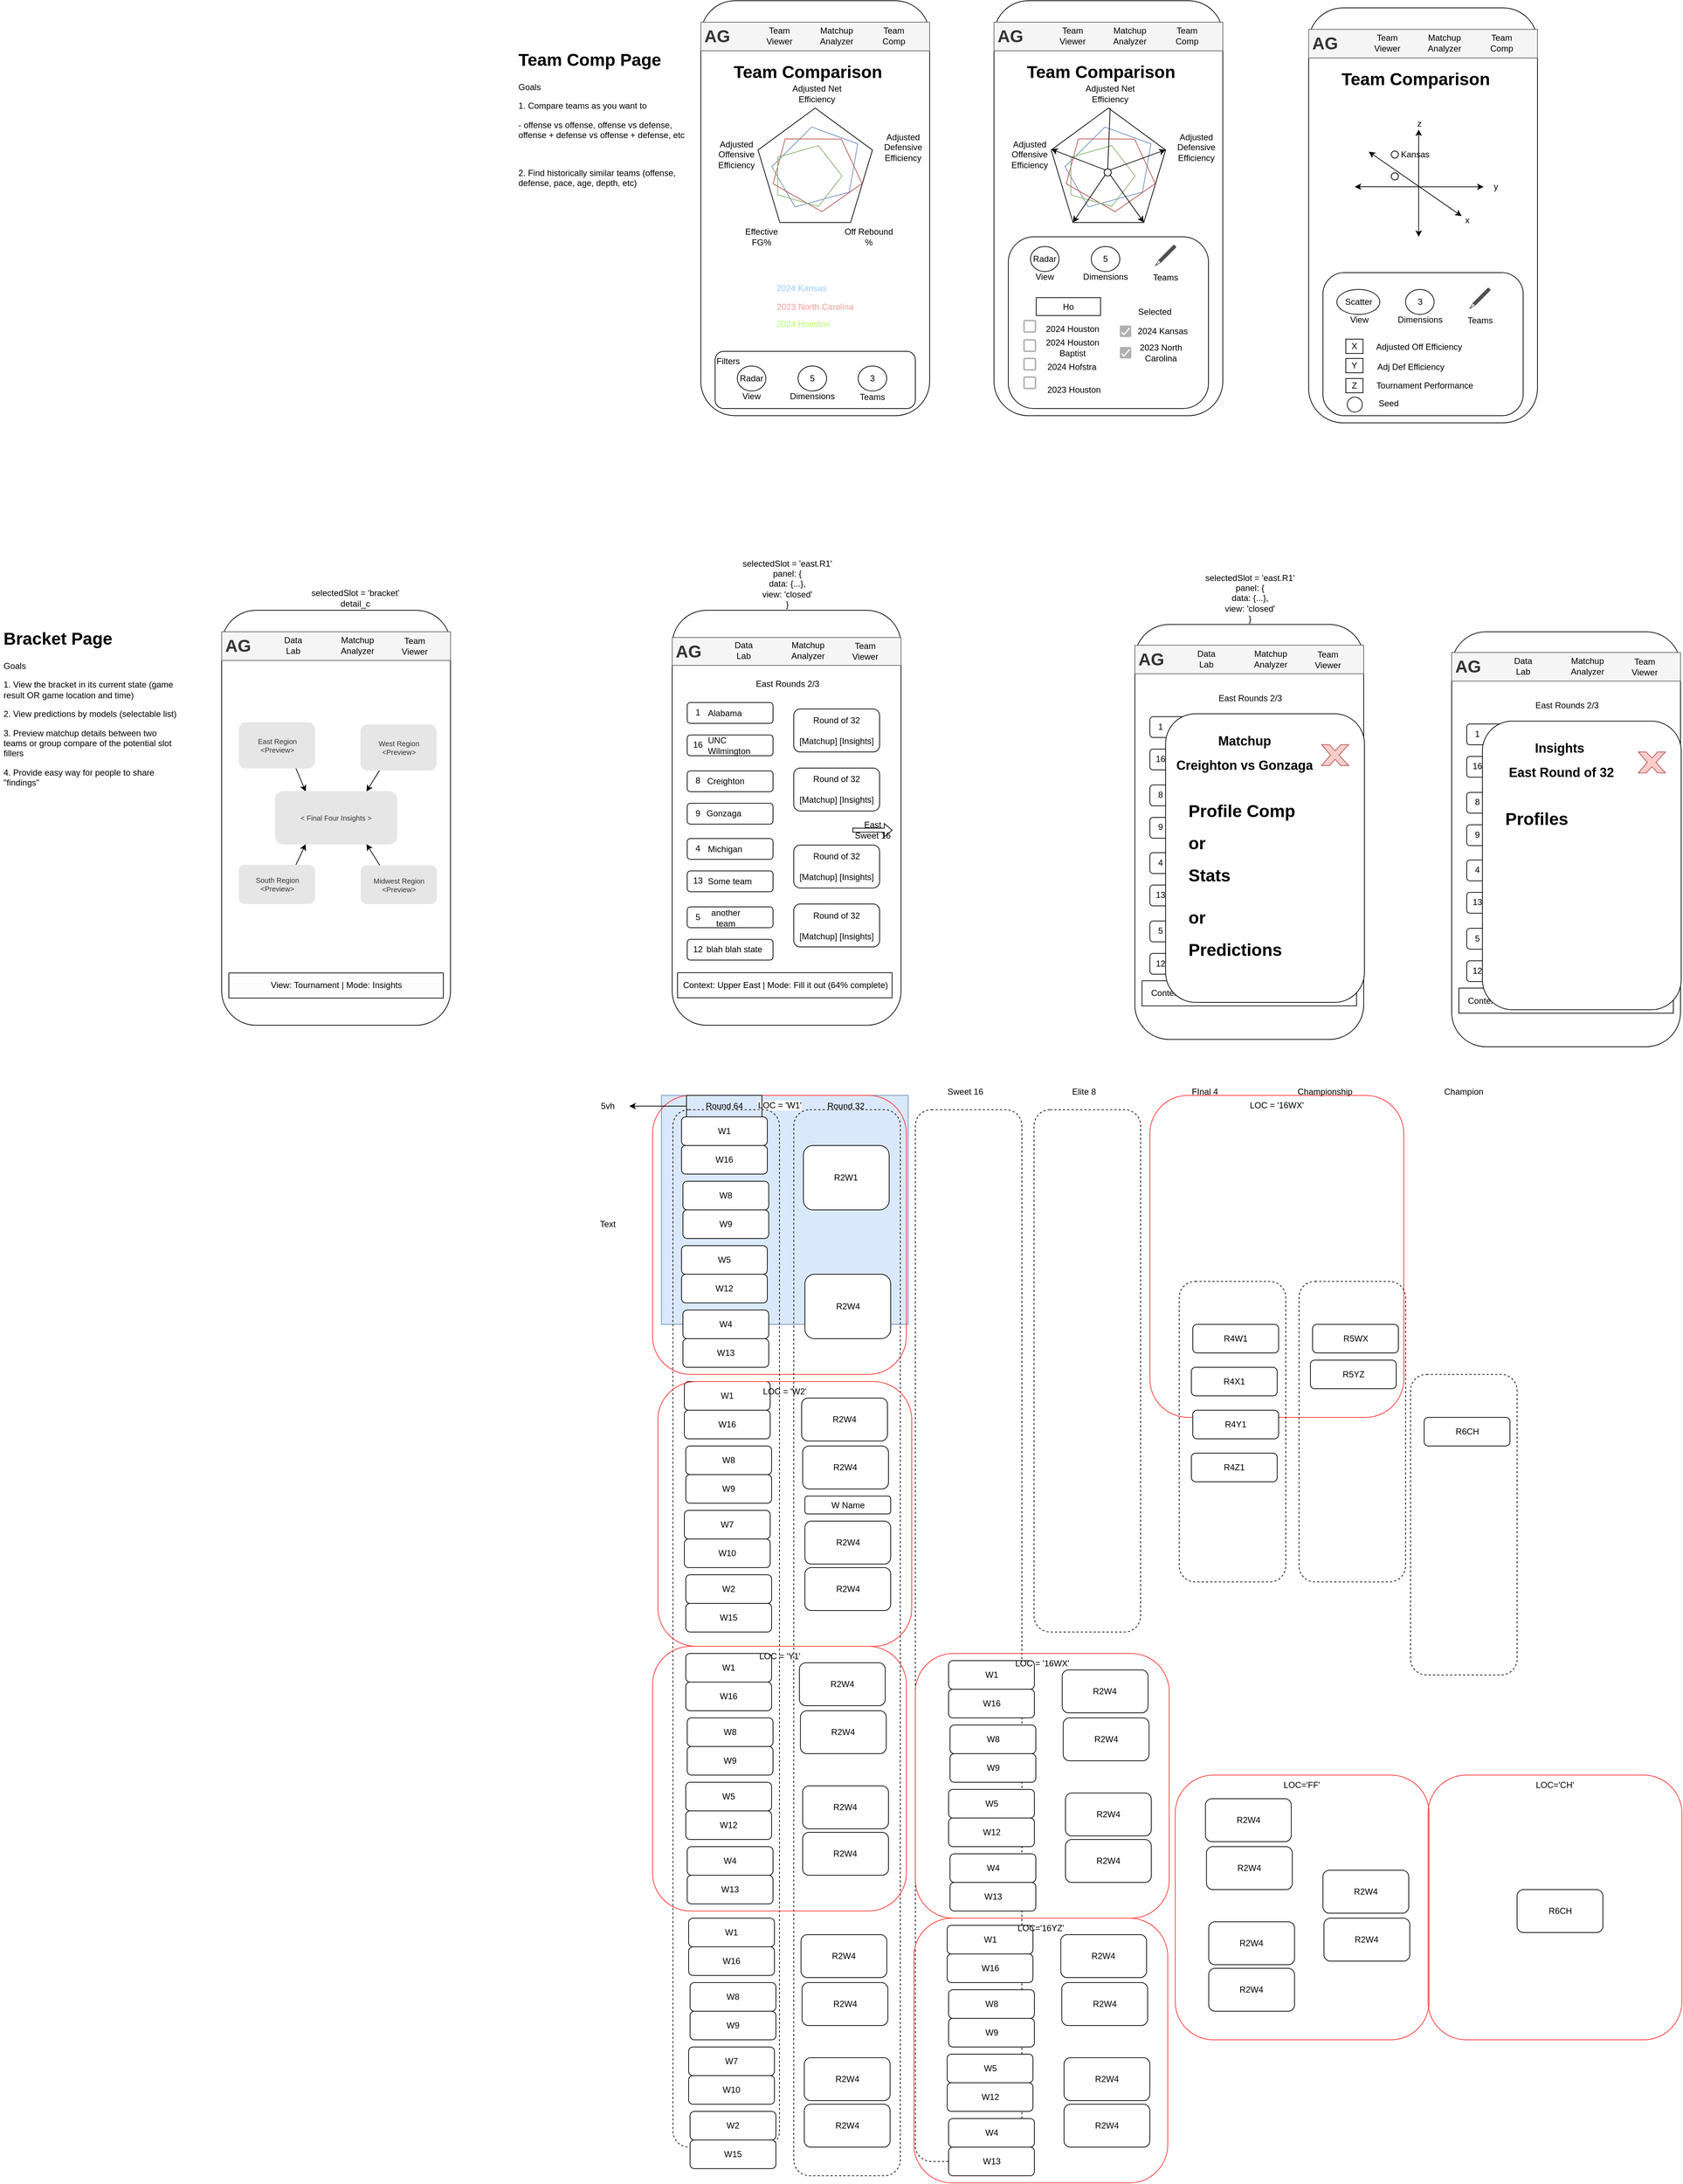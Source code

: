 <mxfile>
    <diagram id="AZbJS2ovW1byvKvDDPPj" name="Page-1">
        <mxGraphModel dx="558" dy="443" grid="1" gridSize="10" guides="1" tooltips="1" connect="1" arrows="1" fold="1" page="1" pageScale="1" pageWidth="850" pageHeight="1100" math="0" shadow="0">
            <root>
                <mxCell id="0"/>
                <mxCell id="1" parent="0"/>
                <mxCell id="601" value="" style="rounded=0;whiteSpace=wrap;html=1;labelBackgroundColor=#0000FF;labelBorderColor=#0000FF;fillColor=#dae8fc;strokeColor=#6c8ebf;" vertex="1" parent="1">
                    <mxGeometry x="1085" y="1900" width="345" height="320" as="geometry"/>
                </mxCell>
                <mxCell id="513" value="LOC = &#39;W1&#39;" style="rounded=1;whiteSpace=wrap;html=1;fillColor=none;strokeColor=#FF3333;verticalAlign=top;labelBackgroundColor=default;" vertex="1" parent="1">
                    <mxGeometry x="1072.5" y="1900" width="355" height="390" as="geometry"/>
                </mxCell>
                <mxCell id="593" value="LOC=&#39;FF&#39;" style="rounded=1;whiteSpace=wrap;html=1;fillColor=none;strokeColor=#FF3333;verticalAlign=top;" vertex="1" parent="1">
                    <mxGeometry x="1803.44" y="2850" width="355" height="370" as="geometry"/>
                </mxCell>
                <mxCell id="450" value="LOC = &#39;16WX&#39;" style="rounded=1;whiteSpace=wrap;html=1;fillColor=none;strokeColor=#FF3333;verticalAlign=top;" vertex="1" parent="1">
                    <mxGeometry x="1768" y="1900" width="355" height="450" as="geometry"/>
                </mxCell>
                <mxCell id="126" value="" style="rounded=1;whiteSpace=wrap;html=1;" parent="1" vertex="1">
                    <mxGeometry x="1550" y="370" width="320" height="580" as="geometry"/>
                </mxCell>
                <mxCell id="133" value="" style="whiteSpace=wrap;html=1;shape=mxgraph.basic.pentagon;rounded=0;" parent="1" vertex="1">
                    <mxGeometry x="1630" y="520" width="160" height="160" as="geometry"/>
                </mxCell>
                <mxCell id="2" value="" style="rounded=1;whiteSpace=wrap;html=1;" parent="1" vertex="1">
                    <mxGeometry x="470" y="1222" width="320" height="580" as="geometry"/>
                </mxCell>
                <mxCell id="4" value="&lt;h1&gt;AG&amp;nbsp; &amp;nbsp;&lt;/h1&gt;" style="text;html=1;strokeColor=#666666;fillColor=#f5f5f5;spacing=5;spacingTop=-20;whiteSpace=wrap;overflow=hidden;rounded=0;fontColor=#333333;" parent="1" vertex="1">
                    <mxGeometry x="470" y="1252" width="320" height="40" as="geometry"/>
                </mxCell>
                <mxCell id="5" value="Team Viewer" style="text;html=1;strokeColor=none;fillColor=none;align=center;verticalAlign=middle;whiteSpace=wrap;rounded=0;" parent="1" vertex="1">
                    <mxGeometry x="710" y="1257" width="60" height="30" as="geometry"/>
                </mxCell>
                <mxCell id="6" value="Matchup Analyzer" style="text;html=1;strokeColor=none;fillColor=none;align=center;verticalAlign=middle;whiteSpace=wrap;rounded=0;" parent="1" vertex="1">
                    <mxGeometry x="630" y="1256" width="60" height="30" as="geometry"/>
                </mxCell>
                <mxCell id="7" value="Data&lt;div&gt;Lab&lt;/div&gt;" style="text;html=1;strokeColor=none;fillColor=none;align=center;verticalAlign=middle;whiteSpace=wrap;rounded=0;" parent="1" vertex="1">
                    <mxGeometry x="540" y="1256" width="60" height="30" as="geometry"/>
                </mxCell>
                <mxCell id="13" value="selectedSlot = &#39;bracket&#39;&lt;br&gt;detail_c" style="text;html=1;strokeColor=none;fillColor=none;align=center;verticalAlign=middle;whiteSpace=wrap;rounded=0;" parent="1" vertex="1">
                    <mxGeometry x="587" y="1190" width="140" height="30" as="geometry"/>
                </mxCell>
                <mxCell id="19" value="" style="rounded=1;whiteSpace=wrap;html=1;" parent="1" vertex="1">
                    <mxGeometry x="1100" y="1222" width="320" height="580" as="geometry"/>
                </mxCell>
                <mxCell id="28" value="selectedSlot = &#39;east.R1&#39;&lt;div&gt;panel: {&lt;/div&gt;&lt;div&gt;data: {...},&lt;/div&gt;&lt;div&gt;view: &#39;closed&#39;&lt;/div&gt;&lt;div&gt;}&lt;/div&gt;" style="text;html=1;strokeColor=none;fillColor=none;align=center;verticalAlign=middle;whiteSpace=wrap;rounded=0;" parent="1" vertex="1">
                    <mxGeometry x="1191" y="1170" width="140" height="30" as="geometry"/>
                </mxCell>
                <mxCell id="33" value="" style="rounded=1;whiteSpace=wrap;html=1;" parent="1" vertex="1">
                    <mxGeometry x="1121" y="1350.92" width="120" height="29.08" as="geometry"/>
                </mxCell>
                <mxCell id="37" value="Round of 32&lt;div&gt;&lt;font color=&quot;#000000&quot;&gt;&lt;br&gt;&lt;/font&gt;&lt;div&gt;[Matchup] [Insights]&lt;/div&gt;&lt;/div&gt;" style="rounded=1;whiteSpace=wrap;html=1;" parent="1" vertex="1">
                    <mxGeometry x="1270" y="1360" width="120" height="60" as="geometry"/>
                </mxCell>
                <mxCell id="39" value="1" style="text;html=1;strokeColor=none;fillColor=none;align=center;verticalAlign=middle;whiteSpace=wrap;rounded=0;" parent="1" vertex="1">
                    <mxGeometry x="1121" y="1349.92" width="30" height="30" as="geometry"/>
                </mxCell>
                <mxCell id="40" value="Alabama" style="text;html=1;strokeColor=none;fillColor=none;align=left;verticalAlign=middle;whiteSpace=wrap;rounded=0;" parent="1" vertex="1">
                    <mxGeometry x="1148" y="1350.92" width="60" height="30" as="geometry"/>
                </mxCell>
                <mxCell id="43" value="East Rounds 2/3" style="text;html=1;strokeColor=none;fillColor=none;align=center;verticalAlign=middle;whiteSpace=wrap;rounded=0;" parent="1" vertex="1">
                    <mxGeometry x="1210.5" y="1310" width="101" height="30" as="geometry"/>
                </mxCell>
                <mxCell id="70" value="" style="rounded=1;whiteSpace=wrap;html=1;" parent="1" vertex="1">
                    <mxGeometry x="1140" y="370" width="320" height="580" as="geometry"/>
                </mxCell>
                <mxCell id="71" value="&lt;h1&gt;AG&amp;nbsp; &amp;nbsp;&lt;/h1&gt;" style="text;html=1;strokeColor=#666666;fillColor=#f5f5f5;spacing=5;spacingTop=-20;whiteSpace=wrap;overflow=hidden;rounded=0;fontColor=#333333;" parent="1" vertex="1">
                    <mxGeometry x="1140" y="400" width="320" height="40" as="geometry"/>
                </mxCell>
                <mxCell id="72" value="Team Viewer" style="text;html=1;strokeColor=none;fillColor=none;align=center;verticalAlign=middle;whiteSpace=wrap;rounded=0;" parent="1" vertex="1">
                    <mxGeometry x="1220" y="404" width="60" height="30" as="geometry"/>
                </mxCell>
                <mxCell id="73" value="Matchup Analyzer" style="text;html=1;strokeColor=none;fillColor=none;align=center;verticalAlign=middle;whiteSpace=wrap;rounded=0;" parent="1" vertex="1">
                    <mxGeometry x="1300" y="404" width="60" height="30" as="geometry"/>
                </mxCell>
                <mxCell id="74" value="Team Comp" style="text;html=1;strokeColor=none;fillColor=none;align=center;verticalAlign=middle;whiteSpace=wrap;rounded=0;" parent="1" vertex="1">
                    <mxGeometry x="1380" y="404" width="60" height="30" as="geometry"/>
                </mxCell>
                <mxCell id="75" value="Filters" style="rounded=1;whiteSpace=wrap;html=1;verticalAlign=top;align=left;" parent="1" vertex="1">
                    <mxGeometry x="1160" y="860" width="280" height="80" as="geometry"/>
                </mxCell>
                <mxCell id="76" value="Dimensions" style="text;html=1;strokeColor=none;fillColor=none;align=center;verticalAlign=middle;whiteSpace=wrap;rounded=0;" parent="1" vertex="1">
                    <mxGeometry x="1266" y="908" width="60" height="30" as="geometry"/>
                </mxCell>
                <mxCell id="94" value="&lt;h1 style=&quot;border-color: var(--border-color);&quot;&gt;Team Comp Page&lt;/h1&gt;&lt;h1&gt;&lt;p style=&quot;border-color: var(--border-color); font-size: 12px; font-weight: 400;&quot;&gt;Goals&lt;/p&gt;&lt;p style=&quot;border-color: var(--border-color); font-size: 12px; font-weight: 400;&quot;&gt;1. Compare teams as you want to&lt;/p&gt;&lt;p style=&quot;border-color: var(--border-color); font-size: 12px; font-weight: 400;&quot;&gt;- offense vs offense,&amp;nbsp;&lt;span style=&quot;background-color: initial;&quot;&gt;offense vs defense, offense + defense vs offense + defense, etc&lt;/span&gt;&lt;/p&gt;&lt;p style=&quot;border-color: var(--border-color); font-size: 12px; font-weight: 400;&quot;&gt;&lt;span style=&quot;background-color: initial;&quot;&gt;&lt;br&gt;&lt;/span&gt;&lt;/p&gt;&lt;p style=&quot;border-color: var(--border-color); font-size: 12px; font-weight: 400;&quot;&gt;&lt;span style=&quot;background-color: initial;&quot;&gt;2. Find historically similar teams (offense, defense, pace, age, depth, etc)&lt;/span&gt;&lt;/p&gt;&lt;p style=&quot;border-color: var(--border-color); font-size: 12px; font-weight: 400;&quot;&gt;&lt;span style=&quot;background-color: initial;&quot;&gt;&lt;br&gt;&lt;/span&gt;&lt;/p&gt;&lt;p style=&quot;border-color: var(--border-color); font-size: 12px; font-weight: 400;&quot;&gt;&lt;span style=&quot;background-color: initial;&quot;&gt;&lt;br&gt;&lt;/span&gt;&lt;/p&gt;&lt;/h1&gt;" style="text;html=1;strokeColor=none;fillColor=none;spacing=5;spacingTop=-20;whiteSpace=wrap;overflow=hidden;rounded=0;" parent="1" vertex="1">
                    <mxGeometry x="880" y="433" width="250" height="570" as="geometry"/>
                </mxCell>
                <mxCell id="100" value="" style="whiteSpace=wrap;html=1;shape=mxgraph.basic.pentagon;rounded=0;" parent="1" vertex="1">
                    <mxGeometry x="1220" y="520" width="160" height="160" as="geometry"/>
                </mxCell>
                <mxCell id="101" value="View: Tournament | Mode: Insights" style="verticalLabelPosition=middle;verticalAlign=middle;html=1;shape=mxgraph.basic.patternFillRect;fillStyle=hor;step=5;fillStrokeWidth=0.2;fillStrokeColor=#dddddd;rounded=0;labelPosition=center;align=center;" parent="1" vertex="1">
                    <mxGeometry x="480" y="1728.88" width="300" height="35.13" as="geometry"/>
                </mxCell>
                <mxCell id="104" value="Teams" style="text;html=1;strokeColor=none;fillColor=none;align=center;verticalAlign=middle;whiteSpace=wrap;rounded=0;" parent="1" vertex="1">
                    <mxGeometry x="1350" y="908" width="60" height="32" as="geometry"/>
                </mxCell>
                <mxCell id="105" value="5" style="ellipse;whiteSpace=wrap;html=1;rounded=0;" parent="1" vertex="1">
                    <mxGeometry x="1276" y="880.5" width="40" height="35" as="geometry"/>
                </mxCell>
                <mxCell id="106" value="3" style="ellipse;whiteSpace=wrap;html=1;rounded=0;" parent="1" vertex="1">
                    <mxGeometry x="1360" y="880.5" width="40" height="35" as="geometry"/>
                </mxCell>
                <mxCell id="107" value="" style="whiteSpace=wrap;html=1;shape=mxgraph.basic.pentagon;rounded=0;rotation=60;fillColor=none;strokeColor=#6c8ebf;" parent="1" vertex="1">
                    <mxGeometry x="1255" y="540" width="105" height="120" as="geometry"/>
                </mxCell>
                <mxCell id="108" value="" style="whiteSpace=wrap;html=1;shape=mxgraph.basic.pentagon;rounded=0;rotation=105;fillColor=none;strokeColor=#b85450;" parent="1" vertex="1">
                    <mxGeometry x="1255" y="550" width="105" height="120" as="geometry"/>
                </mxCell>
                <mxCell id="109" value="" style="whiteSpace=wrap;html=1;shape=mxgraph.basic.pentagon;rounded=0;rotation=90;fillColor=none;strokeColor=#82b366;" parent="1" vertex="1">
                    <mxGeometry x="1250" y="570" width="85" height="90" as="geometry"/>
                </mxCell>
                <mxCell id="110" value="&lt;h1&gt;Team Comparison&lt;/h1&gt;" style="text;html=1;strokeColor=none;fillColor=none;spacing=5;spacingTop=-20;whiteSpace=wrap;overflow=hidden;rounded=0;" parent="1" vertex="1">
                    <mxGeometry x="1181" y="450" width="230" height="120" as="geometry"/>
                </mxCell>
                <mxCell id="111" value="Adjusted Offensive Efficiency" style="text;html=1;strokeColor=none;fillColor=none;align=center;verticalAlign=middle;whiteSpace=wrap;rounded=0;" parent="1" vertex="1">
                    <mxGeometry x="1160" y="570" width="60" height="30" as="geometry"/>
                </mxCell>
                <mxCell id="112" value="Adjusted Defensive Efficiency" style="text;html=1;strokeColor=none;fillColor=none;align=center;verticalAlign=middle;whiteSpace=wrap;rounded=0;" parent="1" vertex="1">
                    <mxGeometry x="1393.44" y="560" width="60" height="30" as="geometry"/>
                </mxCell>
                <mxCell id="113" value="Off Rebound %" style="text;html=1;strokeColor=none;fillColor=none;align=center;verticalAlign=middle;whiteSpace=wrap;rounded=0;" parent="1" vertex="1">
                    <mxGeometry x="1340" y="680" width="70" height="40" as="geometry"/>
                </mxCell>
                <mxCell id="114" value="Effective FG%" style="text;html=1;strokeColor=none;fillColor=none;align=center;verticalAlign=middle;whiteSpace=wrap;rounded=0;" parent="1" vertex="1">
                    <mxGeometry x="1190" y="680" width="70" height="40" as="geometry"/>
                </mxCell>
                <mxCell id="115" value="Adjusted Net Efficiency" style="text;html=1;strokeColor=none;fillColor=none;align=center;verticalAlign=middle;whiteSpace=wrap;rounded=0;" parent="1" vertex="1">
                    <mxGeometry x="1260" y="480" width="85" height="40" as="geometry"/>
                </mxCell>
                <mxCell id="116" value="2024 Kansas" style="text;html=1;align=left;verticalAlign=middle;whiteSpace=wrap;rounded=0;fontColor=#99CCFF;" parent="1" vertex="1">
                    <mxGeometry x="1243.5" y="757" width="98" height="30" as="geometry"/>
                </mxCell>
                <mxCell id="117" value="2023 North Carolina" style="text;html=1;strokeColor=none;fillColor=none;align=center;verticalAlign=middle;whiteSpace=wrap;rounded=0;fontColor=#FF9999;" parent="1" vertex="1">
                    <mxGeometry x="1245" y="780" width="110" height="35" as="geometry"/>
                </mxCell>
                <mxCell id="118" value="2024 Houston" style="text;html=1;strokeColor=none;fillColor=none;align=left;verticalAlign=middle;whiteSpace=wrap;rounded=0;fontColor=#B3FF66;" parent="1" vertex="1">
                    <mxGeometry x="1243.5" y="807" width="110" height="30" as="geometry"/>
                </mxCell>
                <mxCell id="124" value="View" style="text;html=1;strokeColor=none;fillColor=none;align=center;verticalAlign=middle;whiteSpace=wrap;rounded=0;" parent="1" vertex="1">
                    <mxGeometry x="1181" y="908" width="60" height="30" as="geometry"/>
                </mxCell>
                <mxCell id="125" value="Radar" style="ellipse;whiteSpace=wrap;html=1;rounded=0;" parent="1" vertex="1">
                    <mxGeometry x="1191" y="880.5" width="40" height="35" as="geometry"/>
                </mxCell>
                <mxCell id="127" value="&lt;h1&gt;AG&amp;nbsp; &amp;nbsp;&lt;/h1&gt;" style="text;html=1;strokeColor=#666666;fillColor=#f5f5f5;spacing=5;spacingTop=-20;whiteSpace=wrap;overflow=hidden;rounded=0;fontColor=#333333;" parent="1" vertex="1">
                    <mxGeometry x="1550" y="400" width="320" height="40" as="geometry"/>
                </mxCell>
                <mxCell id="128" value="Team Viewer" style="text;html=1;strokeColor=none;fillColor=none;align=center;verticalAlign=middle;whiteSpace=wrap;rounded=0;" parent="1" vertex="1">
                    <mxGeometry x="1630" y="404" width="60" height="30" as="geometry"/>
                </mxCell>
                <mxCell id="129" value="Matchup Analyzer" style="text;html=1;strokeColor=none;fillColor=none;align=center;verticalAlign=middle;whiteSpace=wrap;rounded=0;" parent="1" vertex="1">
                    <mxGeometry x="1710" y="404" width="60" height="30" as="geometry"/>
                </mxCell>
                <mxCell id="130" value="Team Comp" style="text;html=1;strokeColor=none;fillColor=none;align=center;verticalAlign=middle;whiteSpace=wrap;rounded=0;" parent="1" vertex="1">
                    <mxGeometry x="1790" y="404" width="60" height="30" as="geometry"/>
                </mxCell>
                <mxCell id="131" value="" style="rounded=1;whiteSpace=wrap;html=1;verticalAlign=top;align=left;" parent="1" vertex="1">
                    <mxGeometry x="1570" y="700" width="280" height="240" as="geometry"/>
                </mxCell>
                <mxCell id="132" value="Dimensions" style="text;html=1;strokeColor=none;fillColor=none;align=center;verticalAlign=middle;whiteSpace=wrap;rounded=0;" parent="1" vertex="1">
                    <mxGeometry x="1676" y="741" width="60" height="30" as="geometry"/>
                </mxCell>
                <mxCell id="134" value="Teams" style="text;html=1;strokeColor=none;fillColor=none;align=center;verticalAlign=middle;whiteSpace=wrap;rounded=0;" parent="1" vertex="1">
                    <mxGeometry x="1760" y="741" width="60" height="32" as="geometry"/>
                </mxCell>
                <mxCell id="135" value="5" style="ellipse;whiteSpace=wrap;html=1;rounded=0;" parent="1" vertex="1">
                    <mxGeometry x="1686" y="713.5" width="40" height="35" as="geometry"/>
                </mxCell>
                <mxCell id="137" value="" style="whiteSpace=wrap;html=1;shape=mxgraph.basic.pentagon;rounded=0;rotation=60;fillColor=none;strokeColor=#6c8ebf;" parent="1" vertex="1">
                    <mxGeometry x="1665" y="540" width="105" height="120" as="geometry"/>
                </mxCell>
                <mxCell id="138" value="" style="whiteSpace=wrap;html=1;shape=mxgraph.basic.pentagon;rounded=0;rotation=105;fillColor=none;strokeColor=#b85450;" parent="1" vertex="1">
                    <mxGeometry x="1665" y="550" width="105" height="120" as="geometry"/>
                </mxCell>
                <mxCell id="139" value="" style="whiteSpace=wrap;html=1;shape=mxgraph.basic.pentagon;rounded=0;rotation=90;fillColor=none;strokeColor=#82b366;" parent="1" vertex="1">
                    <mxGeometry x="1660" y="570" width="85" height="90" as="geometry"/>
                </mxCell>
                <mxCell id="140" value="&lt;h1&gt;Team Comparison&lt;/h1&gt;" style="text;html=1;strokeColor=none;fillColor=none;spacing=5;spacingTop=-20;whiteSpace=wrap;overflow=hidden;rounded=0;" parent="1" vertex="1">
                    <mxGeometry x="1591" y="450" width="230" height="120" as="geometry"/>
                </mxCell>
                <mxCell id="141" value="Adjusted Offensive Efficiency" style="text;html=1;strokeColor=none;fillColor=none;align=center;verticalAlign=middle;whiteSpace=wrap;rounded=0;" parent="1" vertex="1">
                    <mxGeometry x="1570" y="570" width="60" height="30" as="geometry"/>
                </mxCell>
                <mxCell id="142" value="Adjusted Defensive Efficiency" style="text;html=1;strokeColor=none;fillColor=none;align=center;verticalAlign=middle;whiteSpace=wrap;rounded=0;" parent="1" vertex="1">
                    <mxGeometry x="1803.44" y="560" width="60" height="30" as="geometry"/>
                </mxCell>
                <mxCell id="145" value="Adjusted Net Efficiency" style="text;html=1;strokeColor=none;fillColor=none;align=center;verticalAlign=middle;whiteSpace=wrap;rounded=0;" parent="1" vertex="1">
                    <mxGeometry x="1670" y="480" width="85" height="40" as="geometry"/>
                </mxCell>
                <mxCell id="149" value="View" style="text;html=1;strokeColor=none;fillColor=none;align=center;verticalAlign=middle;whiteSpace=wrap;rounded=0;" parent="1" vertex="1">
                    <mxGeometry x="1591" y="741" width="60" height="30" as="geometry"/>
                </mxCell>
                <mxCell id="150" value="Radar" style="ellipse;whiteSpace=wrap;html=1;rounded=0;" parent="1" vertex="1">
                    <mxGeometry x="1601" y="713.5" width="40" height="35" as="geometry"/>
                </mxCell>
                <mxCell id="152" value="" style="sketch=0;pointerEvents=1;shadow=0;dashed=0;html=1;strokeColor=none;fillColor=#505050;labelPosition=center;verticalLabelPosition=bottom;verticalAlign=top;outlineConnect=0;align=center;shape=mxgraph.office.concepts.writing_pencil;rounded=0;fontColor=#B3FF66;" parent="1" vertex="1">
                    <mxGeometry x="1775" y="711" width="30" height="30" as="geometry"/>
                </mxCell>
                <mxCell id="155" value="2024 Kansas" style="text;html=1;strokeColor=none;fillColor=none;align=center;verticalAlign=middle;whiteSpace=wrap;rounded=0;fontColor=#000000;" parent="1" vertex="1">
                    <mxGeometry x="1731" y="817" width="110" height="30" as="geometry"/>
                </mxCell>
                <mxCell id="156" value="2023 North Carolina" style="text;html=1;strokeColor=none;fillColor=none;align=center;verticalAlign=middle;whiteSpace=wrap;rounded=0;fontColor=#000000;" parent="1" vertex="1">
                    <mxGeometry x="1747" y="847" width="73" height="30" as="geometry"/>
                </mxCell>
                <mxCell id="157" value="" style="dashed=0;labelPosition=right;align=left;shape=mxgraph.gmdl.checkbox;strokeColor=none;fillColor=#B0B0B0;strokeWidth=2;aspect=fixed;sketch=0;rounded=0;fontColor=#000000;" parent="1" vertex="1">
                    <mxGeometry x="1726" y="824" width="16" height="16" as="geometry"/>
                </mxCell>
                <mxCell id="158" value="" style="dashed=0;labelPosition=right;align=left;shape=mxgraph.gmdl.checkbox;strokeColor=none;fillColor=#B0B0B0;strokeWidth=2;aspect=fixed;sketch=0;rounded=0;fontColor=#000000;" parent="1" vertex="1">
                    <mxGeometry x="1726" y="854" width="16" height="16" as="geometry"/>
                </mxCell>
                <mxCell id="159" value="" style="dashed=0;labelPosition=right;align=left;shape=mxgraph.gmdl.checkbox;strokeColor=#B0B0B0;fillColor=none;strokeWidth=2;aspect=fixed;sketch=0;rounded=0;fontColor=#000000;" parent="1" vertex="1">
                    <mxGeometry x="1592" y="817" width="16" height="16" as="geometry"/>
                </mxCell>
                <mxCell id="160" value="" style="dashed=0;labelPosition=right;align=left;shape=mxgraph.gmdl.checkbox;strokeColor=#B0B0B0;fillColor=none;strokeWidth=2;aspect=fixed;sketch=0;rounded=0;fontColor=#000000;" parent="1" vertex="1">
                    <mxGeometry x="1592" y="844" width="16" height="16" as="geometry"/>
                </mxCell>
                <mxCell id="161" value="" style="dashed=0;labelPosition=right;align=left;shape=mxgraph.gmdl.checkbox;strokeColor=#B0B0B0;fillColor=none;strokeWidth=2;aspect=fixed;sketch=0;rounded=0;fontColor=#000000;" parent="1" vertex="1">
                    <mxGeometry x="1592" y="870" width="16" height="16" as="geometry"/>
                </mxCell>
                <mxCell id="162" value="" style="dashed=0;labelPosition=right;align=left;shape=mxgraph.gmdl.checkbox;strokeColor=#B0B0B0;fillColor=none;strokeWidth=2;aspect=fixed;sketch=0;rounded=0;fontColor=#000000;" parent="1" vertex="1">
                    <mxGeometry x="1592" y="896" width="16" height="16" as="geometry"/>
                </mxCell>
                <mxCell id="164" value="Selected" style="text;html=1;strokeColor=none;fillColor=none;align=center;verticalAlign=middle;whiteSpace=wrap;rounded=0;fontColor=#000000;" parent="1" vertex="1">
                    <mxGeometry x="1720" y="790" width="110" height="30" as="geometry"/>
                </mxCell>
                <mxCell id="165" value="Ho" style="text;html=1;strokeColor=default;fillColor=none;align=center;verticalAlign=middle;whiteSpace=wrap;rounded=0;fontColor=#000000;" parent="1" vertex="1">
                    <mxGeometry x="1609" y="785" width="90" height="25" as="geometry"/>
                </mxCell>
                <mxCell id="166" value="2024 Houston" style="text;html=1;strokeColor=none;fillColor=none;align=center;verticalAlign=middle;whiteSpace=wrap;rounded=0;fontColor=#000000;" parent="1" vertex="1">
                    <mxGeometry x="1605" y="814" width="110" height="30" as="geometry"/>
                </mxCell>
                <mxCell id="167" value="2024 Houston Baptist" style="text;html=1;strokeColor=none;fillColor=none;align=center;verticalAlign=middle;whiteSpace=wrap;rounded=0;fontColor=#000000;" parent="1" vertex="1">
                    <mxGeometry x="1605" y="840" width="110" height="30" as="geometry"/>
                </mxCell>
                <mxCell id="168" value="2024 Hofstra" style="text;html=1;strokeColor=none;fillColor=none;align=center;verticalAlign=middle;whiteSpace=wrap;rounded=0;fontColor=#000000;" parent="1" vertex="1">
                    <mxGeometry x="1604" y="867" width="110" height="30" as="geometry"/>
                </mxCell>
                <mxCell id="169" value="2023 Houston" style="text;html=1;strokeColor=none;fillColor=none;align=center;verticalAlign=middle;whiteSpace=wrap;rounded=0;fontColor=#000000;" parent="1" vertex="1">
                    <mxGeometry x="1607" y="897" width="110" height="33" as="geometry"/>
                </mxCell>
                <mxCell id="180" style="edgeStyle=none;html=1;exitX=0.75;exitY=1;exitDx=0;exitDy=0;entryX=0.25;entryY=0;entryDx=0;entryDy=0;" parent="1" source="170" target="176" edge="1">
                    <mxGeometry relative="1" as="geometry"/>
                </mxCell>
                <mxCell id="170" value="East Region&lt;div&gt;&amp;lt;Preview&amp;gt;&lt;/div&gt;" style="rounded=1;html=1;shadow=0;dashed=0;whiteSpace=wrap;fontSize=10;fillColor=#E6E6E6;align=center;strokeColor=#E6E6E6;fontColor=#333333;" parent="1" vertex="1">
                    <mxGeometry x="494.5" y="1379" width="105.5" height="63.44" as="geometry"/>
                </mxCell>
                <mxCell id="181" style="edgeStyle=none;html=1;exitX=0.25;exitY=1;exitDx=0;exitDy=0;entryX=0.75;entryY=0;entryDx=0;entryDy=0;" parent="1" source="171" target="176" edge="1">
                    <mxGeometry relative="1" as="geometry"/>
                </mxCell>
                <mxCell id="171" value="West Region&lt;div&gt;&amp;lt;Preview&amp;gt;&lt;/div&gt;" style="rounded=1;html=1;shadow=0;dashed=0;whiteSpace=wrap;fontSize=10;fillColor=#E6E6E6;align=center;strokeColor=#E6E6E6;fontColor=#333333;" parent="1" vertex="1">
                    <mxGeometry x="664.5" y="1382" width="105.5" height="63.44" as="geometry"/>
                </mxCell>
                <mxCell id="178" style="edgeStyle=none;html=1;exitX=0.75;exitY=0;exitDx=0;exitDy=0;entryX=0.25;entryY=1;entryDx=0;entryDy=0;" parent="1" source="172" target="176" edge="1">
                    <mxGeometry relative="1" as="geometry"/>
                </mxCell>
                <mxCell id="172" value="South Region&lt;div&gt;&amp;lt;Preview&amp;gt;&lt;/div&gt;" style="rounded=1;html=1;shadow=0;dashed=0;whiteSpace=wrap;fontSize=10;fillColor=#E6E6E6;align=center;strokeColor=#E6E6E6;fontColor=#333333;" parent="1" vertex="1">
                    <mxGeometry x="494.5" y="1578.12" width="105.5" height="53.88" as="geometry"/>
                </mxCell>
                <mxCell id="179" style="edgeStyle=none;html=1;exitX=0.25;exitY=0;exitDx=0;exitDy=0;entryX=0.75;entryY=1;entryDx=0;entryDy=0;" parent="1" source="173" target="176" edge="1">
                    <mxGeometry relative="1" as="geometry"/>
                </mxCell>
                <mxCell id="173" value="Midwest Region&lt;br&gt;&amp;lt;Preview&amp;gt;" style="rounded=1;html=1;shadow=0;dashed=0;whiteSpace=wrap;fontSize=10;fillColor=#E6E6E6;align=center;strokeColor=#E6E6E6;fontColor=#333333;" parent="1" vertex="1">
                    <mxGeometry x="665" y="1579" width="105.5" height="53" as="geometry"/>
                </mxCell>
                <mxCell id="176" value="&amp;lt; Final Four Insights &amp;gt;" style="rounded=1;html=1;shadow=0;dashed=0;whiteSpace=wrap;fontSize=10;fillColor=#E6E6E6;align=center;strokeColor=#E6E6E6;fontColor=#333333;" parent="1" vertex="1">
                    <mxGeometry x="545" y="1475.28" width="170" height="73.44" as="geometry"/>
                </mxCell>
                <mxCell id="182" value="" style="rounded=1;whiteSpace=wrap;html=1;" parent="1" vertex="1">
                    <mxGeometry x="1990" y="380" width="320" height="580" as="geometry"/>
                </mxCell>
                <mxCell id="184" value="&lt;h1&gt;AG&amp;nbsp; &amp;nbsp;&lt;/h1&gt;" style="text;html=1;strokeColor=#666666;fillColor=#f5f5f5;spacing=5;spacingTop=-20;whiteSpace=wrap;overflow=hidden;rounded=0;fontColor=#333333;" parent="1" vertex="1">
                    <mxGeometry x="1990" y="410" width="320" height="40" as="geometry"/>
                </mxCell>
                <mxCell id="185" value="Team Viewer" style="text;html=1;strokeColor=none;fillColor=none;align=center;verticalAlign=middle;whiteSpace=wrap;rounded=0;" parent="1" vertex="1">
                    <mxGeometry x="2070" y="414" width="60" height="30" as="geometry"/>
                </mxCell>
                <mxCell id="186" value="Matchup Analyzer" style="text;html=1;strokeColor=none;fillColor=none;align=center;verticalAlign=middle;whiteSpace=wrap;rounded=0;" parent="1" vertex="1">
                    <mxGeometry x="2150" y="414" width="60" height="30" as="geometry"/>
                </mxCell>
                <mxCell id="187" value="Team Comp" style="text;html=1;strokeColor=none;fillColor=none;align=center;verticalAlign=middle;whiteSpace=wrap;rounded=0;" parent="1" vertex="1">
                    <mxGeometry x="2230" y="414" width="60" height="30" as="geometry"/>
                </mxCell>
                <mxCell id="188" value="" style="rounded=1;whiteSpace=wrap;html=1;verticalAlign=top;align=left;" parent="1" vertex="1">
                    <mxGeometry x="2010" y="750" width="280" height="200" as="geometry"/>
                </mxCell>
                <mxCell id="189" value="Dimensions" style="text;html=1;strokeColor=none;fillColor=none;align=center;verticalAlign=middle;whiteSpace=wrap;rounded=0;" parent="1" vertex="1">
                    <mxGeometry x="2115.5" y="801" width="60" height="30" as="geometry"/>
                </mxCell>
                <mxCell id="190" value="Teams" style="text;html=1;strokeColor=none;fillColor=none;align=center;verticalAlign=middle;whiteSpace=wrap;rounded=0;" parent="1" vertex="1">
                    <mxGeometry x="2199.5" y="801" width="60" height="32" as="geometry"/>
                </mxCell>
                <mxCell id="191" value="3" style="ellipse;whiteSpace=wrap;html=1;rounded=0;" parent="1" vertex="1">
                    <mxGeometry x="2125.5" y="773.5" width="40" height="35" as="geometry"/>
                </mxCell>
                <mxCell id="195" value="&lt;h1&gt;Team Comparison&lt;/h1&gt;" style="text;html=1;strokeColor=none;fillColor=none;spacing=5;spacingTop=-20;whiteSpace=wrap;overflow=hidden;rounded=0;" parent="1" vertex="1">
                    <mxGeometry x="2031" y="460" width="230" height="40" as="geometry"/>
                </mxCell>
                <mxCell id="199" value="View" style="text;html=1;strokeColor=none;fillColor=none;align=center;verticalAlign=middle;whiteSpace=wrap;rounded=0;" parent="1" vertex="1">
                    <mxGeometry x="2030.5" y="801" width="60" height="30" as="geometry"/>
                </mxCell>
                <mxCell id="200" value="Scatter" style="ellipse;whiteSpace=wrap;html=1;rounded=0;" parent="1" vertex="1">
                    <mxGeometry x="2029.5" y="773.5" width="60" height="35" as="geometry"/>
                </mxCell>
                <mxCell id="201" value="" style="sketch=0;pointerEvents=1;shadow=0;dashed=0;html=1;strokeColor=none;fillColor=#505050;labelPosition=center;verticalLabelPosition=bottom;verticalAlign=top;outlineConnect=0;align=center;shape=mxgraph.office.concepts.writing_pencil;rounded=0;fontColor=#B3FF66;" parent="1" vertex="1">
                    <mxGeometry x="2214.5" y="771" width="30" height="30" as="geometry"/>
                </mxCell>
                <mxCell id="203" value="Adj Def Efficiency" style="text;html=1;strokeColor=none;fillColor=none;align=center;verticalAlign=middle;whiteSpace=wrap;rounded=0;fontColor=#000000;" parent="1" vertex="1">
                    <mxGeometry x="2066.25" y="867.25" width="133.5" height="30" as="geometry"/>
                </mxCell>
                <mxCell id="216" value="Tournament Performance" style="text;html=1;strokeColor=none;fillColor=none;align=center;verticalAlign=middle;whiteSpace=wrap;rounded=0;fontColor=#000000;" parent="1" vertex="1">
                    <mxGeometry x="2065.5" y="893" width="172.5" height="30" as="geometry"/>
                </mxCell>
                <mxCell id="217" value="Adjusted Off Efficiency" style="text;html=1;strokeColor=none;fillColor=none;align=center;verticalAlign=middle;whiteSpace=wrap;rounded=0;fontColor=#000000;" parent="1" vertex="1">
                    <mxGeometry x="2064.25" y="838.75" width="160.5" height="30" as="geometry"/>
                </mxCell>
                <mxCell id="219" value="Z" style="rounded=0;whiteSpace=wrap;html=1;" parent="1" vertex="1">
                    <mxGeometry x="2042" y="898" width="24" height="20" as="geometry"/>
                </mxCell>
                <mxCell id="220" value="Y" style="rounded=0;whiteSpace=wrap;html=1;" parent="1" vertex="1">
                    <mxGeometry x="2042" y="870" width="24" height="20" as="geometry"/>
                </mxCell>
                <mxCell id="221" value="X" style="rounded=0;whiteSpace=wrap;html=1;" parent="1" vertex="1">
                    <mxGeometry x="2042" y="843" width="24" height="20" as="geometry"/>
                </mxCell>
                <mxCell id="222" value="" style="endArrow=classic;startArrow=classic;html=1;exitX=0.813;exitY=0.368;exitDx=0;exitDy=0;exitPerimeter=0;" parent="1" edge="1">
                    <mxGeometry width="50" height="50" relative="1" as="geometry">
                        <mxPoint x="2234.58" y="630.11" as="sourcePoint"/>
                        <mxPoint x="2054.42" y="630.003" as="targetPoint"/>
                    </mxGeometry>
                </mxCell>
                <mxCell id="224" value="" style="endArrow=classic;startArrow=classic;html=1;" parent="1" edge="1">
                    <mxGeometry width="50" height="50" relative="1" as="geometry">
                        <mxPoint x="2143.87" y="700" as="sourcePoint"/>
                        <mxPoint x="2143.87" y="550.003" as="targetPoint"/>
                    </mxGeometry>
                </mxCell>
                <mxCell id="225" value="" style="endArrow=classic;startArrow=classic;html=1;verticalAlign=top;" parent="1" edge="1">
                    <mxGeometry width="50" height="50" relative="1" as="geometry">
                        <mxPoint x="2204" y="671" as="sourcePoint"/>
                        <mxPoint x="2074" y="581" as="targetPoint"/>
                    </mxGeometry>
                </mxCell>
                <mxCell id="226" value="" style="endArrow=none;html=1;entryX=0.5;entryY=1;entryDx=0;entryDy=0;exitX=0.5;exitY=0;exitDx=0;exitDy=0;" parent="1" source="228" target="145" edge="1">
                    <mxGeometry width="50" height="50" relative="1" as="geometry">
                        <mxPoint x="1860" y="730" as="sourcePoint"/>
                        <mxPoint x="1910" y="680" as="targetPoint"/>
                    </mxGeometry>
                </mxCell>
                <mxCell id="232" style="edgeStyle=none;html=1;exitX=0;exitY=0;exitDx=0;exitDy=0;entryX=1;entryY=0.25;entryDx=0;entryDy=0;" parent="1" source="228" target="141" edge="1">
                    <mxGeometry relative="1" as="geometry"/>
                </mxCell>
                <mxCell id="228" value="" style="ellipse;whiteSpace=wrap;html=1;aspect=fixed;" parent="1" vertex="1">
                    <mxGeometry x="1704" y="605" width="10" height="10" as="geometry"/>
                </mxCell>
                <mxCell id="229" style="edgeStyle=none;html=1;exitX=1;exitY=0;exitDx=0;exitDy=0;entryX=1;entryY=0.365;entryDx=0;entryDy=0;entryPerimeter=0;" parent="1" source="228" target="133" edge="1">
                    <mxGeometry relative="1" as="geometry"/>
                </mxCell>
                <mxCell id="230" style="edgeStyle=none;html=1;exitX=1;exitY=1;exitDx=0;exitDy=0;entryX=0.81;entryY=1;entryDx=0;entryDy=0;entryPerimeter=0;" parent="1" source="228" target="133" edge="1">
                    <mxGeometry relative="1" as="geometry"/>
                </mxCell>
                <mxCell id="231" style="edgeStyle=none;html=1;exitX=0;exitY=1;exitDx=0;exitDy=0;entryX=0.19;entryY=1;entryDx=0;entryDy=0;entryPerimeter=0;" parent="1" source="228" target="133" edge="1">
                    <mxGeometry relative="1" as="geometry"/>
                </mxCell>
                <mxCell id="233" value="" style="ellipse;whiteSpace=wrap;html=1;aspect=fixed;" parent="1" vertex="1">
                    <mxGeometry x="2105.5" y="580" width="10" height="10" as="geometry"/>
                </mxCell>
                <mxCell id="234" value="" style="ellipse;whiteSpace=wrap;html=1;aspect=fixed;" parent="1" vertex="1">
                    <mxGeometry x="2105.5" y="610.44" width="10" height="10" as="geometry"/>
                </mxCell>
                <mxCell id="235" value="" style="ellipse;whiteSpace=wrap;html=1;aspect=fixed;" parent="1" vertex="1">
                    <mxGeometry x="2044" y="924" width="21" height="21" as="geometry"/>
                </mxCell>
                <mxCell id="236" value="Kansas" style="text;html=1;align=center;verticalAlign=middle;whiteSpace=wrap;rounded=0;" parent="1" vertex="1">
                    <mxGeometry x="2109" y="570" width="60" height="30" as="geometry"/>
                </mxCell>
                <mxCell id="239" value="Seed" style="text;html=1;align=center;verticalAlign=middle;whiteSpace=wrap;rounded=0;" parent="1" vertex="1">
                    <mxGeometry x="2071.5" y="918" width="60" height="30" as="geometry"/>
                </mxCell>
                <mxCell id="240" value="x" style="text;html=1;align=center;verticalAlign=middle;whiteSpace=wrap;rounded=0;" parent="1" vertex="1">
                    <mxGeometry x="2181.5" y="662" width="60" height="30" as="geometry"/>
                </mxCell>
                <mxCell id="241" value="y" style="text;html=1;align=center;verticalAlign=middle;whiteSpace=wrap;rounded=0;" parent="1" vertex="1">
                    <mxGeometry x="2221.5" y="615" width="60" height="30" as="geometry"/>
                </mxCell>
                <mxCell id="243" value="z" style="text;html=1;align=center;verticalAlign=middle;whiteSpace=wrap;rounded=0;" parent="1" vertex="1">
                    <mxGeometry x="2114.5" y="527" width="60" height="30" as="geometry"/>
                </mxCell>
                <mxCell id="244" value="&lt;h1 style=&quot;border-color: var(--border-color);&quot;&gt;Bracket Page&lt;/h1&gt;&lt;h1&gt;&lt;p style=&quot;border-color: var(--border-color); font-size: 12px; font-weight: 400;&quot;&gt;Goals&lt;/p&gt;&lt;p style=&quot;border-color: var(--border-color); font-size: 12px; font-weight: 400;&quot;&gt;1. View the bracket in its current state (game result OR game location and time)&lt;/p&gt;&lt;p style=&quot;border-color: var(--border-color); font-size: 12px; font-weight: 400;&quot;&gt;2. View predictions by models (selectable list)&lt;/p&gt;&lt;p style=&quot;border-color: var(--border-color); font-size: 12px; font-weight: 400;&quot;&gt;3. Preview matchup details between two teams or group compare of the potential slot fillers&lt;/p&gt;&lt;p style=&quot;border-color: var(--border-color); font-size: 12px; font-weight: 400;&quot;&gt;4. Provide easy way for people to share &quot;findings&quot;&lt;/p&gt;&lt;/h1&gt;" style="text;html=1;strokeColor=none;fillColor=none;spacing=5;spacingTop=-20;whiteSpace=wrap;overflow=hidden;rounded=0;" parent="1" vertex="1">
                    <mxGeometry x="160" y="1242" width="250" height="570" as="geometry"/>
                </mxCell>
                <mxCell id="245" value="&lt;h1&gt;AG&amp;nbsp; &amp;nbsp;&lt;/h1&gt;" style="text;html=1;strokeColor=#666666;fillColor=#f5f5f5;spacing=5;spacingTop=-20;whiteSpace=wrap;overflow=hidden;rounded=0;fontColor=#333333;" parent="1" vertex="1">
                    <mxGeometry x="1100" y="1260" width="320" height="39" as="geometry"/>
                </mxCell>
                <mxCell id="246" value="Team Viewer" style="text;html=1;strokeColor=none;fillColor=none;align=center;verticalAlign=middle;whiteSpace=wrap;rounded=0;" parent="1" vertex="1">
                    <mxGeometry x="1340" y="1264" width="60" height="30" as="geometry"/>
                </mxCell>
                <mxCell id="247" value="Matchup Analyzer" style="text;html=1;strokeColor=none;fillColor=none;align=center;verticalAlign=middle;whiteSpace=wrap;rounded=0;" parent="1" vertex="1">
                    <mxGeometry x="1260" y="1263" width="60" height="30" as="geometry"/>
                </mxCell>
                <mxCell id="248" value="Data&lt;div&gt;Lab&lt;/div&gt;" style="text;html=1;strokeColor=none;fillColor=none;align=center;verticalAlign=middle;whiteSpace=wrap;rounded=0;" parent="1" vertex="1">
                    <mxGeometry x="1170" y="1263" width="60" height="30" as="geometry"/>
                </mxCell>
                <mxCell id="249" value="Context: Upper East | Mode: Fill it out (64% complete)" style="verticalLabelPosition=middle;verticalAlign=middle;html=1;shape=mxgraph.basic.patternFillRect;fillStyle=hor;step=5;fillStrokeWidth=0.2;fillStrokeColor=#dddddd;rounded=0;labelPosition=center;align=center;" parent="1" vertex="1">
                    <mxGeometry x="1107.5" y="1728.44" width="300" height="35.13" as="geometry"/>
                </mxCell>
                <mxCell id="285" value="" style="rounded=1;whiteSpace=wrap;html=1;" parent="1" vertex="1">
                    <mxGeometry x="1121" y="1396.22" width="120" height="29.08" as="geometry"/>
                </mxCell>
                <mxCell id="286" value="16" style="text;html=1;strokeColor=none;fillColor=none;align=center;verticalAlign=middle;whiteSpace=wrap;rounded=0;" parent="1" vertex="1">
                    <mxGeometry x="1121" y="1395.22" width="30" height="30" as="geometry"/>
                </mxCell>
                <mxCell id="287" value="UNC Wilmington" style="text;html=1;strokeColor=none;fillColor=none;align=left;verticalAlign=middle;whiteSpace=wrap;rounded=0;" parent="1" vertex="1">
                    <mxGeometry x="1148" y="1396.22" width="85" height="30" as="geometry"/>
                </mxCell>
                <mxCell id="288" value="" style="rounded=1;whiteSpace=wrap;html=1;" parent="1" vertex="1">
                    <mxGeometry x="1121" y="1446.44" width="120" height="29.08" as="geometry"/>
                </mxCell>
                <mxCell id="289" value="Round of 32&lt;div&gt;&lt;font color=&quot;#000000&quot;&gt;&lt;br&gt;&lt;/font&gt;&lt;div&gt;[Matchup] [Insights]&lt;/div&gt;&lt;/div&gt;" style="rounded=1;whiteSpace=wrap;html=1;" parent="1" vertex="1">
                    <mxGeometry x="1270" y="1442.44" width="120" height="60" as="geometry"/>
                </mxCell>
                <mxCell id="290" value="8" style="text;html=1;strokeColor=none;fillColor=none;align=center;verticalAlign=middle;whiteSpace=wrap;rounded=0;" parent="1" vertex="1">
                    <mxGeometry x="1121" y="1445.44" width="30" height="30" as="geometry"/>
                </mxCell>
                <mxCell id="291" value="Creighton" style="text;html=1;strokeColor=none;fillColor=none;align=center;verticalAlign=middle;whiteSpace=wrap;rounded=0;" parent="1" vertex="1">
                    <mxGeometry x="1145" y="1446.44" width="60" height="30" as="geometry"/>
                </mxCell>
                <mxCell id="292" value="" style="rounded=1;whiteSpace=wrap;html=1;" parent="1" vertex="1">
                    <mxGeometry x="1121" y="1491.74" width="120" height="29.08" as="geometry"/>
                </mxCell>
                <mxCell id="293" value="9" style="text;html=1;strokeColor=none;fillColor=none;align=center;verticalAlign=middle;whiteSpace=wrap;rounded=0;" parent="1" vertex="1">
                    <mxGeometry x="1121" y="1490.74" width="30" height="30" as="geometry"/>
                </mxCell>
                <mxCell id="294" value="Gonzaga" style="text;html=1;strokeColor=none;fillColor=none;align=left;verticalAlign=middle;whiteSpace=wrap;rounded=0;" parent="1" vertex="1">
                    <mxGeometry x="1146" y="1490.74" width="85" height="30" as="geometry"/>
                </mxCell>
                <mxCell id="295" value="" style="rounded=1;whiteSpace=wrap;html=1;" parent="1" vertex="1">
                    <mxGeometry x="1121" y="1541" width="120" height="29.08" as="geometry"/>
                </mxCell>
                <mxCell id="296" value="Round of 32&lt;div&gt;&lt;font color=&quot;#000000&quot;&gt;&lt;br&gt;&lt;/font&gt;&lt;div&gt;[Matchup] [Insights]&lt;/div&gt;&lt;/div&gt;" style="rounded=1;whiteSpace=wrap;html=1;" parent="1" vertex="1">
                    <mxGeometry x="1270" y="1550.08" width="120" height="60" as="geometry"/>
                </mxCell>
                <mxCell id="297" value="4" style="text;html=1;strokeColor=none;fillColor=none;align=center;verticalAlign=middle;whiteSpace=wrap;rounded=0;" parent="1" vertex="1">
                    <mxGeometry x="1121" y="1540" width="30" height="30" as="geometry"/>
                </mxCell>
                <mxCell id="298" value="Michigan" style="text;html=1;strokeColor=none;fillColor=none;align=left;verticalAlign=middle;whiteSpace=wrap;rounded=0;" parent="1" vertex="1">
                    <mxGeometry x="1148" y="1541" width="60" height="30" as="geometry"/>
                </mxCell>
                <mxCell id="299" value="" style="rounded=1;whiteSpace=wrap;html=1;" parent="1" vertex="1">
                    <mxGeometry x="1121" y="1586.3" width="120" height="29.08" as="geometry"/>
                </mxCell>
                <mxCell id="300" value="13" style="text;html=1;strokeColor=none;fillColor=none;align=center;verticalAlign=middle;whiteSpace=wrap;rounded=0;" parent="1" vertex="1">
                    <mxGeometry x="1121" y="1585.3" width="30" height="30" as="geometry"/>
                </mxCell>
                <mxCell id="301" value="Some team" style="text;html=1;strokeColor=none;fillColor=none;align=left;verticalAlign=middle;whiteSpace=wrap;rounded=0;" parent="1" vertex="1">
                    <mxGeometry x="1148" y="1586.3" width="85" height="30" as="geometry"/>
                </mxCell>
                <mxCell id="302" value="" style="rounded=1;whiteSpace=wrap;html=1;" parent="1" vertex="1">
                    <mxGeometry x="1121" y="1636.52" width="120" height="29.08" as="geometry"/>
                </mxCell>
                <mxCell id="303" value="Round of 32&lt;div&gt;&lt;font color=&quot;#000000&quot;&gt;&lt;br&gt;&lt;/font&gt;&lt;div&gt;[Matchup] [Insights]&lt;/div&gt;&lt;/div&gt;" style="rounded=1;whiteSpace=wrap;html=1;" parent="1" vertex="1">
                    <mxGeometry x="1270" y="1632.52" width="120" height="60" as="geometry"/>
                </mxCell>
                <mxCell id="304" value="5" style="text;html=1;strokeColor=none;fillColor=none;align=center;verticalAlign=middle;whiteSpace=wrap;rounded=0;" parent="1" vertex="1">
                    <mxGeometry x="1121" y="1635.52" width="30" height="30" as="geometry"/>
                </mxCell>
                <mxCell id="305" value="another team" style="text;html=1;strokeColor=none;fillColor=none;align=center;verticalAlign=middle;whiteSpace=wrap;rounded=0;" parent="1" vertex="1">
                    <mxGeometry x="1145" y="1636.52" width="60" height="30" as="geometry"/>
                </mxCell>
                <mxCell id="306" value="" style="rounded=1;whiteSpace=wrap;html=1;" parent="1" vertex="1">
                    <mxGeometry x="1121" y="1681.82" width="120" height="29.08" as="geometry"/>
                </mxCell>
                <mxCell id="307" value="12" style="text;html=1;strokeColor=none;fillColor=none;align=center;verticalAlign=middle;whiteSpace=wrap;rounded=0;" parent="1" vertex="1">
                    <mxGeometry x="1121" y="1680.82" width="30" height="30" as="geometry"/>
                </mxCell>
                <mxCell id="308" value="blah blah state" style="text;html=1;strokeColor=none;fillColor=none;align=left;verticalAlign=middle;whiteSpace=wrap;rounded=0;" parent="1" vertex="1">
                    <mxGeometry x="1146" y="1680.82" width="85" height="30" as="geometry"/>
                </mxCell>
                <mxCell id="309" value="East Sweet 16" style="shape=singleArrow;whiteSpace=wrap;html=1;" parent="1" vertex="1">
                    <mxGeometry x="1352.5" y="1520" width="55" height="18.72" as="geometry"/>
                </mxCell>
                <mxCell id="310" value="" style="rounded=1;whiteSpace=wrap;html=1;" parent="1" vertex="1">
                    <mxGeometry x="1747" y="1241.74" width="320" height="580" as="geometry"/>
                </mxCell>
                <mxCell id="311" value="selectedSlot = &#39;east.R1&#39;&lt;div&gt;panel: {&lt;/div&gt;&lt;div&gt;data: {...},&lt;/div&gt;&lt;div&gt;view: &#39;closed&#39;&lt;/div&gt;&lt;div&gt;}&lt;/div&gt;" style="text;html=1;strokeColor=none;fillColor=none;align=center;verticalAlign=middle;whiteSpace=wrap;rounded=0;" parent="1" vertex="1">
                    <mxGeometry x="1838" y="1189.74" width="140" height="30" as="geometry"/>
                </mxCell>
                <mxCell id="312" value="" style="rounded=1;whiteSpace=wrap;html=1;" parent="1" vertex="1">
                    <mxGeometry x="1768" y="1370.66" width="120" height="29.08" as="geometry"/>
                </mxCell>
                <mxCell id="313" value="Round of 32&lt;div&gt;&lt;font color=&quot;#000000&quot;&gt;&lt;br&gt;&lt;/font&gt;&lt;div&gt;[Matchup] [Insights]&lt;/div&gt;&lt;/div&gt;" style="rounded=1;whiteSpace=wrap;html=1;" parent="1" vertex="1">
                    <mxGeometry x="1917" y="1379.74" width="120" height="60" as="geometry"/>
                </mxCell>
                <mxCell id="314" value="1" style="text;html=1;strokeColor=none;fillColor=none;align=center;verticalAlign=middle;whiteSpace=wrap;rounded=0;" parent="1" vertex="1">
                    <mxGeometry x="1768" y="1369.66" width="30" height="30" as="geometry"/>
                </mxCell>
                <mxCell id="315" value="Alabama" style="text;html=1;strokeColor=none;fillColor=none;align=left;verticalAlign=middle;whiteSpace=wrap;rounded=0;" parent="1" vertex="1">
                    <mxGeometry x="1795" y="1370.66" width="60" height="30" as="geometry"/>
                </mxCell>
                <mxCell id="316" value="East Rounds 2/3" style="text;html=1;strokeColor=none;fillColor=none;align=center;verticalAlign=middle;whiteSpace=wrap;rounded=0;" parent="1" vertex="1">
                    <mxGeometry x="1857.5" y="1329.74" width="101" height="30" as="geometry"/>
                </mxCell>
                <mxCell id="317" value="&lt;h1&gt;AG&amp;nbsp; &amp;nbsp;&lt;/h1&gt;" style="text;html=1;strokeColor=#666666;fillColor=#f5f5f5;spacing=5;spacingTop=-20;whiteSpace=wrap;overflow=hidden;rounded=0;fontColor=#333333;" parent="1" vertex="1">
                    <mxGeometry x="1747" y="1270.74" width="320" height="40" as="geometry"/>
                </mxCell>
                <mxCell id="318" value="Team Viewer" style="text;html=1;strokeColor=none;fillColor=none;align=center;verticalAlign=middle;whiteSpace=wrap;rounded=0;" parent="1" vertex="1">
                    <mxGeometry x="1987" y="1275.74" width="60" height="30" as="geometry"/>
                </mxCell>
                <mxCell id="319" value="Matchup Analyzer" style="text;html=1;strokeColor=none;fillColor=none;align=center;verticalAlign=middle;whiteSpace=wrap;rounded=0;" parent="1" vertex="1">
                    <mxGeometry x="1907" y="1274.74" width="60" height="30" as="geometry"/>
                </mxCell>
                <mxCell id="320" value="Data&lt;div&gt;Lab&lt;/div&gt;" style="text;html=1;strokeColor=none;fillColor=none;align=center;verticalAlign=middle;whiteSpace=wrap;rounded=0;" parent="1" vertex="1">
                    <mxGeometry x="1817" y="1274.74" width="60" height="30" as="geometry"/>
                </mxCell>
                <mxCell id="321" value="Context: Upper East | Insights: Adj Eff | Model: base" style="verticalLabelPosition=middle;verticalAlign=middle;html=1;shape=mxgraph.basic.patternFillRect;fillStyle=hor;step=5;fillStrokeWidth=0.2;fillStrokeColor=#dddddd;rounded=0;labelPosition=center;align=center;" parent="1" vertex="1">
                    <mxGeometry x="1757" y="1739.74" width="300" height="35.13" as="geometry"/>
                </mxCell>
                <mxCell id="322" value="" style="rounded=1;whiteSpace=wrap;html=1;" parent="1" vertex="1">
                    <mxGeometry x="1768" y="1415.96" width="120" height="29.08" as="geometry"/>
                </mxCell>
                <mxCell id="323" value="16" style="text;html=1;strokeColor=none;fillColor=none;align=center;verticalAlign=middle;whiteSpace=wrap;rounded=0;" parent="1" vertex="1">
                    <mxGeometry x="1768" y="1414.96" width="30" height="30" as="geometry"/>
                </mxCell>
                <mxCell id="324" value="UNC Wilmington" style="text;html=1;strokeColor=none;fillColor=none;align=left;verticalAlign=middle;whiteSpace=wrap;rounded=0;" parent="1" vertex="1">
                    <mxGeometry x="1795" y="1415.96" width="85" height="30" as="geometry"/>
                </mxCell>
                <mxCell id="325" value="" style="rounded=1;whiteSpace=wrap;html=1;" parent="1" vertex="1">
                    <mxGeometry x="1768" y="1466.18" width="120" height="29.08" as="geometry"/>
                </mxCell>
                <mxCell id="326" value="Round of 32&lt;div&gt;&lt;font color=&quot;#000000&quot;&gt;&lt;br&gt;&lt;/font&gt;&lt;div&gt;[Matchup] [Insights]&lt;/div&gt;&lt;/div&gt;" style="rounded=1;whiteSpace=wrap;html=1;" parent="1" vertex="1">
                    <mxGeometry x="1917" y="1462.18" width="120" height="60" as="geometry"/>
                </mxCell>
                <mxCell id="327" value="8" style="text;html=1;strokeColor=none;fillColor=none;align=center;verticalAlign=middle;whiteSpace=wrap;rounded=0;" parent="1" vertex="1">
                    <mxGeometry x="1768" y="1465.18" width="30" height="30" as="geometry"/>
                </mxCell>
                <mxCell id="328" value="Creighton" style="text;html=1;strokeColor=none;fillColor=none;align=center;verticalAlign=middle;whiteSpace=wrap;rounded=0;" parent="1" vertex="1">
                    <mxGeometry x="1792" y="1466.18" width="60" height="30" as="geometry"/>
                </mxCell>
                <mxCell id="329" value="" style="rounded=1;whiteSpace=wrap;html=1;" parent="1" vertex="1">
                    <mxGeometry x="1768" y="1511.48" width="120" height="29.08" as="geometry"/>
                </mxCell>
                <mxCell id="330" value="9" style="text;html=1;strokeColor=none;fillColor=none;align=center;verticalAlign=middle;whiteSpace=wrap;rounded=0;" parent="1" vertex="1">
                    <mxGeometry x="1768" y="1510.48" width="30" height="30" as="geometry"/>
                </mxCell>
                <mxCell id="331" value="Gonzaga" style="text;html=1;strokeColor=none;fillColor=none;align=left;verticalAlign=middle;whiteSpace=wrap;rounded=0;" parent="1" vertex="1">
                    <mxGeometry x="1793" y="1510.48" width="85" height="30" as="geometry"/>
                </mxCell>
                <mxCell id="332" value="" style="rounded=1;whiteSpace=wrap;html=1;" parent="1" vertex="1">
                    <mxGeometry x="1768" y="1560.74" width="120" height="29.08" as="geometry"/>
                </mxCell>
                <mxCell id="333" value="Round of 32&lt;div&gt;&lt;font color=&quot;#000000&quot;&gt;&lt;br&gt;&lt;/font&gt;&lt;div&gt;[Matchup] [Insights]&lt;/div&gt;&lt;/div&gt;" style="rounded=1;whiteSpace=wrap;html=1;" parent="1" vertex="1">
                    <mxGeometry x="1917" y="1569.82" width="120" height="60" as="geometry"/>
                </mxCell>
                <mxCell id="334" value="4" style="text;html=1;strokeColor=none;fillColor=none;align=center;verticalAlign=middle;whiteSpace=wrap;rounded=0;" parent="1" vertex="1">
                    <mxGeometry x="1768" y="1559.74" width="30" height="30" as="geometry"/>
                </mxCell>
                <mxCell id="335" value="Michigan" style="text;html=1;strokeColor=none;fillColor=none;align=left;verticalAlign=middle;whiteSpace=wrap;rounded=0;" parent="1" vertex="1">
                    <mxGeometry x="1795" y="1560.74" width="60" height="30" as="geometry"/>
                </mxCell>
                <mxCell id="336" value="" style="rounded=1;whiteSpace=wrap;html=1;" parent="1" vertex="1">
                    <mxGeometry x="1768" y="1606.04" width="120" height="29.08" as="geometry"/>
                </mxCell>
                <mxCell id="337" value="13" style="text;html=1;strokeColor=none;fillColor=none;align=center;verticalAlign=middle;whiteSpace=wrap;rounded=0;" parent="1" vertex="1">
                    <mxGeometry x="1768" y="1605.04" width="30" height="30" as="geometry"/>
                </mxCell>
                <mxCell id="338" value="Some team" style="text;html=1;strokeColor=none;fillColor=none;align=left;verticalAlign=middle;whiteSpace=wrap;rounded=0;" parent="1" vertex="1">
                    <mxGeometry x="1795" y="1606.04" width="85" height="30" as="geometry"/>
                </mxCell>
                <mxCell id="339" value="" style="rounded=1;whiteSpace=wrap;html=1;" parent="1" vertex="1">
                    <mxGeometry x="1768" y="1656.26" width="120" height="29.08" as="geometry"/>
                </mxCell>
                <mxCell id="340" value="Round of 32&lt;div&gt;&lt;font color=&quot;#000000&quot;&gt;&lt;br&gt;&lt;/font&gt;&lt;div&gt;[Matchup] [Insights]&lt;/div&gt;&lt;/div&gt;" style="rounded=1;whiteSpace=wrap;html=1;" parent="1" vertex="1">
                    <mxGeometry x="1917" y="1652.26" width="120" height="60" as="geometry"/>
                </mxCell>
                <mxCell id="341" value="5" style="text;html=1;strokeColor=none;fillColor=none;align=center;verticalAlign=middle;whiteSpace=wrap;rounded=0;" parent="1" vertex="1">
                    <mxGeometry x="1768" y="1655.26" width="30" height="30" as="geometry"/>
                </mxCell>
                <mxCell id="342" value="another team" style="text;html=1;strokeColor=none;fillColor=none;align=center;verticalAlign=middle;whiteSpace=wrap;rounded=0;" parent="1" vertex="1">
                    <mxGeometry x="1792" y="1656.26" width="60" height="30" as="geometry"/>
                </mxCell>
                <mxCell id="343" value="" style="rounded=1;whiteSpace=wrap;html=1;" parent="1" vertex="1">
                    <mxGeometry x="1768" y="1701.56" width="120" height="29.08" as="geometry"/>
                </mxCell>
                <mxCell id="344" value="12" style="text;html=1;strokeColor=none;fillColor=none;align=center;verticalAlign=middle;whiteSpace=wrap;rounded=0;" parent="1" vertex="1">
                    <mxGeometry x="1768" y="1700.56" width="30" height="30" as="geometry"/>
                </mxCell>
                <mxCell id="345" value="blah blah state" style="text;html=1;strokeColor=none;fillColor=none;align=left;verticalAlign=middle;whiteSpace=wrap;rounded=0;" parent="1" vertex="1">
                    <mxGeometry x="1793" y="1700.56" width="85" height="30" as="geometry"/>
                </mxCell>
                <mxCell id="346" value="East Sweet 16" style="shape=singleArrow;whiteSpace=wrap;html=1;" parent="1" vertex="1">
                    <mxGeometry x="1999.5" y="1539.74" width="55" height="18.72" as="geometry"/>
                </mxCell>
                <mxCell id="347" value="" style="rounded=1;whiteSpace=wrap;html=1;" parent="1" vertex="1">
                    <mxGeometry x="1790" y="1366.61" width="278" height="403.39" as="geometry"/>
                </mxCell>
                <mxCell id="348" value="" style="verticalLabelPosition=bottom;verticalAlign=top;html=1;shape=mxgraph.basic.x;labelBackgroundColor=#FF3333;labelBorderColor=#FF0000;fillColor=#f8cecc;strokeColor=#b85450;" parent="1" vertex="1">
                    <mxGeometry x="2008" y="1409.74" width="38" height="29.26" as="geometry"/>
                </mxCell>
                <mxCell id="350" value="&lt;h1 style=&quot;margin-top: 0px;&quot;&gt;Matchup&lt;/h1&gt;&lt;h1 style=&quot;margin-top: 0px;&quot;&gt;Creighton vs Gonzaga&lt;br&gt;&lt;/h1&gt;" style="text;html=1;whiteSpace=wrap;overflow=hidden;rounded=0;fontSize=9;align=center;spacing=0;spacingTop=-4;" parent="1" vertex="1">
                    <mxGeometry x="1800" y="1394" width="201" height="66" as="geometry"/>
                </mxCell>
                <mxCell id="353" value="&lt;h1 style=&quot;margin-top: 0px;&quot;&gt;Profile Comp&amp;nbsp;&lt;/h1&gt;&lt;h1 style=&quot;margin-top: 0px;&quot;&gt;or&lt;/h1&gt;&lt;h1 style=&quot;margin-top: 0px;&quot;&gt;Stats&amp;nbsp;&lt;/h1&gt;&lt;div&gt;&lt;br&gt;&lt;/div&gt;&lt;h1 style=&quot;margin-top: 0px;&quot;&gt;or&lt;/h1&gt;&lt;h1 style=&quot;margin-top: 0px;&quot;&gt;Predictions&lt;/h1&gt;" style="text;html=1;whiteSpace=wrap;overflow=hidden;rounded=0;" parent="1" vertex="1">
                    <mxGeometry x="1820" y="1482.42" width="200" height="235.76" as="geometry"/>
                </mxCell>
                <mxCell id="354" value="" style="rounded=1;whiteSpace=wrap;html=1;" parent="1" vertex="1">
                    <mxGeometry x="2190" y="1252" width="320" height="580" as="geometry"/>
                </mxCell>
                <mxCell id="355" value="" style="rounded=1;whiteSpace=wrap;html=1;" parent="1" vertex="1">
                    <mxGeometry x="2211" y="1380.92" width="120" height="29.08" as="geometry"/>
                </mxCell>
                <mxCell id="356" value="Round of 32&lt;div&gt;&lt;font color=&quot;#000000&quot;&gt;&lt;br&gt;&lt;/font&gt;&lt;div&gt;[Matchup] [Insights]&lt;/div&gt;&lt;/div&gt;" style="rounded=1;whiteSpace=wrap;html=1;" parent="1" vertex="1">
                    <mxGeometry x="2360" y="1390" width="120" height="60" as="geometry"/>
                </mxCell>
                <mxCell id="357" value="1" style="text;html=1;strokeColor=none;fillColor=none;align=center;verticalAlign=middle;whiteSpace=wrap;rounded=0;" parent="1" vertex="1">
                    <mxGeometry x="2211" y="1379.92" width="30" height="30" as="geometry"/>
                </mxCell>
                <mxCell id="358" value="Alabama" style="text;html=1;strokeColor=none;fillColor=none;align=left;verticalAlign=middle;whiteSpace=wrap;rounded=0;" parent="1" vertex="1">
                    <mxGeometry x="2238" y="1380.92" width="60" height="30" as="geometry"/>
                </mxCell>
                <mxCell id="359" value="East Rounds 2/3" style="text;html=1;strokeColor=none;fillColor=none;align=center;verticalAlign=middle;whiteSpace=wrap;rounded=0;" parent="1" vertex="1">
                    <mxGeometry x="2300.5" y="1340" width="101" height="30" as="geometry"/>
                </mxCell>
                <mxCell id="360" value="&lt;h1&gt;AG&amp;nbsp; &amp;nbsp;&lt;/h1&gt;" style="text;html=1;strokeColor=#666666;fillColor=#f5f5f5;spacing=5;spacingTop=-20;whiteSpace=wrap;overflow=hidden;rounded=0;fontColor=#333333;" parent="1" vertex="1">
                    <mxGeometry x="2190" y="1281" width="320" height="40" as="geometry"/>
                </mxCell>
                <mxCell id="361" value="Team Viewer" style="text;html=1;strokeColor=none;fillColor=none;align=center;verticalAlign=middle;whiteSpace=wrap;rounded=0;" parent="1" vertex="1">
                    <mxGeometry x="2430" y="1286" width="60" height="30" as="geometry"/>
                </mxCell>
                <mxCell id="362" value="Matchup Analyzer" style="text;html=1;strokeColor=none;fillColor=none;align=center;verticalAlign=middle;whiteSpace=wrap;rounded=0;" parent="1" vertex="1">
                    <mxGeometry x="2350" y="1285" width="60" height="30" as="geometry"/>
                </mxCell>
                <mxCell id="363" value="Data&lt;div&gt;Lab&lt;/div&gt;" style="text;html=1;strokeColor=none;fillColor=none;align=center;verticalAlign=middle;whiteSpace=wrap;rounded=0;" parent="1" vertex="1">
                    <mxGeometry x="2260" y="1285" width="60" height="30" as="geometry"/>
                </mxCell>
                <mxCell id="364" value="Context: Upper East | Insights: Adj Eff | Model: base" style="verticalLabelPosition=middle;verticalAlign=middle;html=1;shape=mxgraph.basic.patternFillRect;fillStyle=hor;step=5;fillStrokeWidth=0.2;fillStrokeColor=#dddddd;rounded=0;labelPosition=center;align=center;" parent="1" vertex="1">
                    <mxGeometry x="2200" y="1750" width="300" height="35.13" as="geometry"/>
                </mxCell>
                <mxCell id="365" value="" style="rounded=1;whiteSpace=wrap;html=1;" parent="1" vertex="1">
                    <mxGeometry x="2211" y="1426.22" width="120" height="29.08" as="geometry"/>
                </mxCell>
                <mxCell id="366" value="16" style="text;html=1;strokeColor=none;fillColor=none;align=center;verticalAlign=middle;whiteSpace=wrap;rounded=0;" parent="1" vertex="1">
                    <mxGeometry x="2211" y="1425.22" width="30" height="30" as="geometry"/>
                </mxCell>
                <mxCell id="367" value="UNC Wilmington" style="text;html=1;strokeColor=none;fillColor=none;align=left;verticalAlign=middle;whiteSpace=wrap;rounded=0;" parent="1" vertex="1">
                    <mxGeometry x="2238" y="1426.22" width="85" height="30" as="geometry"/>
                </mxCell>
                <mxCell id="368" value="" style="rounded=1;whiteSpace=wrap;html=1;" parent="1" vertex="1">
                    <mxGeometry x="2211" y="1476.44" width="120" height="29.08" as="geometry"/>
                </mxCell>
                <mxCell id="369" value="Round of 32&lt;div&gt;&lt;font color=&quot;#000000&quot;&gt;&lt;br&gt;&lt;/font&gt;&lt;div&gt;[Matchup] [Insights]&lt;/div&gt;&lt;/div&gt;" style="rounded=1;whiteSpace=wrap;html=1;" parent="1" vertex="1">
                    <mxGeometry x="2360" y="1472.44" width="120" height="60" as="geometry"/>
                </mxCell>
                <mxCell id="370" value="8" style="text;html=1;strokeColor=none;fillColor=none;align=center;verticalAlign=middle;whiteSpace=wrap;rounded=0;" parent="1" vertex="1">
                    <mxGeometry x="2211" y="1475.44" width="30" height="30" as="geometry"/>
                </mxCell>
                <mxCell id="371" value="Creighton" style="text;html=1;strokeColor=none;fillColor=none;align=center;verticalAlign=middle;whiteSpace=wrap;rounded=0;" parent="1" vertex="1">
                    <mxGeometry x="2235" y="1476.44" width="60" height="30" as="geometry"/>
                </mxCell>
                <mxCell id="372" value="" style="rounded=1;whiteSpace=wrap;html=1;" parent="1" vertex="1">
                    <mxGeometry x="2211" y="1521.74" width="120" height="29.08" as="geometry"/>
                </mxCell>
                <mxCell id="373" value="9" style="text;html=1;strokeColor=none;fillColor=none;align=center;verticalAlign=middle;whiteSpace=wrap;rounded=0;" parent="1" vertex="1">
                    <mxGeometry x="2211" y="1520.74" width="30" height="30" as="geometry"/>
                </mxCell>
                <mxCell id="374" value="Gonzaga" style="text;html=1;strokeColor=none;fillColor=none;align=left;verticalAlign=middle;whiteSpace=wrap;rounded=0;" parent="1" vertex="1">
                    <mxGeometry x="2236" y="1520.74" width="85" height="30" as="geometry"/>
                </mxCell>
                <mxCell id="375" value="" style="rounded=1;whiteSpace=wrap;html=1;" parent="1" vertex="1">
                    <mxGeometry x="2211" y="1571" width="120" height="29.08" as="geometry"/>
                </mxCell>
                <mxCell id="376" value="Round of 32&lt;div&gt;&lt;font color=&quot;#000000&quot;&gt;&lt;br&gt;&lt;/font&gt;&lt;div&gt;[Matchup] [Insights]&lt;/div&gt;&lt;/div&gt;" style="rounded=1;whiteSpace=wrap;html=1;" parent="1" vertex="1">
                    <mxGeometry x="2360" y="1580.08" width="120" height="60" as="geometry"/>
                </mxCell>
                <mxCell id="377" value="4" style="text;html=1;strokeColor=none;fillColor=none;align=center;verticalAlign=middle;whiteSpace=wrap;rounded=0;" parent="1" vertex="1">
                    <mxGeometry x="2211" y="1570" width="30" height="30" as="geometry"/>
                </mxCell>
                <mxCell id="378" value="Michigan" style="text;html=1;strokeColor=none;fillColor=none;align=left;verticalAlign=middle;whiteSpace=wrap;rounded=0;" parent="1" vertex="1">
                    <mxGeometry x="2238" y="1571" width="60" height="30" as="geometry"/>
                </mxCell>
                <mxCell id="379" value="" style="rounded=1;whiteSpace=wrap;html=1;" parent="1" vertex="1">
                    <mxGeometry x="2211" y="1616.3" width="120" height="29.08" as="geometry"/>
                </mxCell>
                <mxCell id="380" value="13" style="text;html=1;strokeColor=none;fillColor=none;align=center;verticalAlign=middle;whiteSpace=wrap;rounded=0;" parent="1" vertex="1">
                    <mxGeometry x="2211" y="1615.3" width="30" height="30" as="geometry"/>
                </mxCell>
                <mxCell id="381" value="Some team" style="text;html=1;strokeColor=none;fillColor=none;align=left;verticalAlign=middle;whiteSpace=wrap;rounded=0;" parent="1" vertex="1">
                    <mxGeometry x="2238" y="1616.3" width="85" height="30" as="geometry"/>
                </mxCell>
                <mxCell id="382" value="" style="rounded=1;whiteSpace=wrap;html=1;" parent="1" vertex="1">
                    <mxGeometry x="2211" y="1666.52" width="120" height="29.08" as="geometry"/>
                </mxCell>
                <mxCell id="383" value="Round of 32&lt;div&gt;&lt;font color=&quot;#000000&quot;&gt;&lt;br&gt;&lt;/font&gt;&lt;div&gt;[Matchup] [Insights]&lt;/div&gt;&lt;/div&gt;" style="rounded=1;whiteSpace=wrap;html=1;" parent="1" vertex="1">
                    <mxGeometry x="2360" y="1662.52" width="120" height="60" as="geometry"/>
                </mxCell>
                <mxCell id="384" value="5" style="text;html=1;strokeColor=none;fillColor=none;align=center;verticalAlign=middle;whiteSpace=wrap;rounded=0;" parent="1" vertex="1">
                    <mxGeometry x="2211" y="1665.52" width="30" height="30" as="geometry"/>
                </mxCell>
                <mxCell id="385" value="another team" style="text;html=1;strokeColor=none;fillColor=none;align=center;verticalAlign=middle;whiteSpace=wrap;rounded=0;" parent="1" vertex="1">
                    <mxGeometry x="2235" y="1666.52" width="60" height="30" as="geometry"/>
                </mxCell>
                <mxCell id="386" value="" style="rounded=1;whiteSpace=wrap;html=1;" parent="1" vertex="1">
                    <mxGeometry x="2211" y="1711.82" width="120" height="29.08" as="geometry"/>
                </mxCell>
                <mxCell id="387" value="12" style="text;html=1;strokeColor=none;fillColor=none;align=center;verticalAlign=middle;whiteSpace=wrap;rounded=0;" parent="1" vertex="1">
                    <mxGeometry x="2211" y="1710.82" width="30" height="30" as="geometry"/>
                </mxCell>
                <mxCell id="388" value="blah blah state" style="text;html=1;strokeColor=none;fillColor=none;align=left;verticalAlign=middle;whiteSpace=wrap;rounded=0;" parent="1" vertex="1">
                    <mxGeometry x="2236" y="1710.82" width="85" height="30" as="geometry"/>
                </mxCell>
                <mxCell id="389" value="East Sweet 16" style="shape=singleArrow;whiteSpace=wrap;html=1;" parent="1" vertex="1">
                    <mxGeometry x="2442.5" y="1550" width="55" height="18.72" as="geometry"/>
                </mxCell>
                <mxCell id="390" value="" style="rounded=1;whiteSpace=wrap;html=1;" parent="1" vertex="1">
                    <mxGeometry x="2233" y="1376.87" width="278" height="403.39" as="geometry"/>
                </mxCell>
                <mxCell id="391" value="" style="verticalLabelPosition=bottom;verticalAlign=top;html=1;shape=mxgraph.basic.x;labelBackgroundColor=#FF3333;labelBorderColor=#FF0000;fillColor=#f8cecc;strokeColor=#b85450;" parent="1" vertex="1">
                    <mxGeometry x="2451" y="1420" width="38" height="29.26" as="geometry"/>
                </mxCell>
                <mxCell id="392" value="&lt;h1 style=&quot;margin-top: 0px;&quot;&gt;Insights&amp;nbsp;&lt;/h1&gt;&lt;h1 style=&quot;margin-top: 0px;&quot;&gt;East Round of 32&lt;/h1&gt;" style="text;html=1;whiteSpace=wrap;overflow=hidden;rounded=0;fontSize=9;align=center;spacing=0;spacingTop=-4;" parent="1" vertex="1">
                    <mxGeometry x="2243" y="1404.26" width="201" height="66" as="geometry"/>
                </mxCell>
                <mxCell id="393" value="&lt;h1 style=&quot;margin-top: 0px;&quot;&gt;Profiles&lt;/h1&gt;" style="text;html=1;whiteSpace=wrap;overflow=hidden;rounded=0;" parent="1" vertex="1">
                    <mxGeometry x="2263" y="1492.68" width="200" height="235.76" as="geometry"/>
                </mxCell>
                <mxCell id="394" value="" style="rounded=1;whiteSpace=wrap;html=1;dashed=1;fillColor=none;" vertex="1" parent="1">
                    <mxGeometry x="1101" y="1920" width="149" height="1450" as="geometry"/>
                </mxCell>
                <mxCell id="604" style="edgeStyle=none;html=1;exitX=0;exitY=0.5;exitDx=0;exitDy=0;" edge="1" parent="1" source="395" target="602">
                    <mxGeometry relative="1" as="geometry"/>
                </mxCell>
                <mxCell id="395" value="Round 64" style="text;html=1;align=center;verticalAlign=middle;whiteSpace=wrap;rounded=0;strokeColor=default;" vertex="1" parent="1">
                    <mxGeometry x="1120" y="1900" width="105.5" height="30" as="geometry"/>
                </mxCell>
                <mxCell id="396" value="" style="rounded=1;whiteSpace=wrap;html=1;dashed=1;fillColor=none;" vertex="1" parent="1">
                    <mxGeometry x="1270" y="1920" width="149" height="1490" as="geometry"/>
                </mxCell>
                <mxCell id="397" value="Round 32" style="text;html=1;align=center;verticalAlign=middle;whiteSpace=wrap;rounded=0;" vertex="1" parent="1">
                    <mxGeometry x="1293.44" y="1900" width="100" height="30" as="geometry"/>
                </mxCell>
                <mxCell id="398" value="" style="rounded=1;whiteSpace=wrap;html=1;dashed=1;fillColor=none;" vertex="1" parent="1">
                    <mxGeometry x="1440" y="1920" width="149" height="1470" as="geometry"/>
                </mxCell>
                <mxCell id="399" value="Sweet 16" style="text;html=1;align=center;verticalAlign=middle;whiteSpace=wrap;rounded=0;" vertex="1" parent="1">
                    <mxGeometry x="1460" y="1880" width="100" height="30" as="geometry"/>
                </mxCell>
                <mxCell id="400" value="" style="rounded=1;whiteSpace=wrap;html=1;dashed=1;fillColor=none;" vertex="1" parent="1">
                    <mxGeometry x="1606" y="1920" width="149" height="730" as="geometry"/>
                </mxCell>
                <mxCell id="402" value="Elite 8" style="text;html=1;align=center;verticalAlign=middle;whiteSpace=wrap;rounded=0;" vertex="1" parent="1">
                    <mxGeometry x="1626" y="1880" width="100" height="30" as="geometry"/>
                </mxCell>
                <mxCell id="403" value="W1" style="rounded=1;whiteSpace=wrap;html=1;" vertex="1" parent="1">
                    <mxGeometry x="1113" y="1930" width="120" height="40" as="geometry"/>
                </mxCell>
                <mxCell id="407" value="R2W1" style="rounded=1;whiteSpace=wrap;html=1;" vertex="1" parent="1">
                    <mxGeometry x="1283.44" y="1970" width="120" height="90" as="geometry"/>
                </mxCell>
                <mxCell id="409" value="W16" style="rounded=1;whiteSpace=wrap;html=1;" vertex="1" parent="1">
                    <mxGeometry x="1113" y="1970" width="120" height="40" as="geometry"/>
                </mxCell>
                <mxCell id="410" value="W8" style="rounded=1;whiteSpace=wrap;html=1;" vertex="1" parent="1">
                    <mxGeometry x="1115" y="2020" width="120" height="40" as="geometry"/>
                </mxCell>
                <mxCell id="411" value="W9" style="rounded=1;whiteSpace=wrap;html=1;" vertex="1" parent="1">
                    <mxGeometry x="1115" y="2060" width="120" height="40" as="geometry"/>
                </mxCell>
                <mxCell id="418" value="" style="rounded=1;whiteSpace=wrap;html=1;dashed=1;fillColor=none;" vertex="1" parent="1">
                    <mxGeometry x="1809" y="2160" width="149" height="420" as="geometry"/>
                </mxCell>
                <mxCell id="419" value="FInal 4" style="text;html=1;align=center;verticalAlign=middle;whiteSpace=wrap;rounded=0;" vertex="1" parent="1">
                    <mxGeometry x="1795" y="1880" width="100" height="30" as="geometry"/>
                </mxCell>
                <mxCell id="420" value="R4W1" style="rounded=1;whiteSpace=wrap;html=1;" vertex="1" parent="1">
                    <mxGeometry x="1828" y="2220" width="120" height="40" as="geometry"/>
                </mxCell>
                <mxCell id="422" value="" style="rounded=1;whiteSpace=wrap;html=1;dashed=1;fillColor=none;" vertex="1" parent="1">
                    <mxGeometry x="1976.5" y="2160" width="149" height="420" as="geometry"/>
                </mxCell>
                <mxCell id="423" value="Championship" style="text;html=1;align=center;verticalAlign=middle;whiteSpace=wrap;rounded=0;" vertex="1" parent="1">
                    <mxGeometry x="1962.5" y="1880" width="100" height="30" as="geometry"/>
                </mxCell>
                <mxCell id="424" value="R5WX" style="rounded=1;whiteSpace=wrap;html=1;" vertex="1" parent="1">
                    <mxGeometry x="1995.5" y="2220" width="120" height="40" as="geometry"/>
                </mxCell>
                <mxCell id="425" value="R5YZ" style="rounded=1;whiteSpace=wrap;html=1;" vertex="1" parent="1">
                    <mxGeometry x="1992.5" y="2270" width="120" height="40" as="geometry"/>
                </mxCell>
                <mxCell id="426" value="R4X1" style="rounded=1;whiteSpace=wrap;html=1;" vertex="1" parent="1">
                    <mxGeometry x="1826" y="2280" width="120" height="40" as="geometry"/>
                </mxCell>
                <mxCell id="427" value="" style="rounded=1;whiteSpace=wrap;html=1;dashed=1;fillColor=none;" vertex="1" parent="1">
                    <mxGeometry x="2132.5" y="2290" width="149" height="420" as="geometry"/>
                </mxCell>
                <mxCell id="428" value="R6CH" style="rounded=1;whiteSpace=wrap;html=1;" vertex="1" parent="1">
                    <mxGeometry x="2151.5" y="2350" width="120" height="40" as="geometry"/>
                </mxCell>
                <mxCell id="429" value="Champion" style="text;html=1;align=center;verticalAlign=middle;whiteSpace=wrap;rounded=0;" vertex="1" parent="1">
                    <mxGeometry x="2157" y="1880" width="100" height="30" as="geometry"/>
                </mxCell>
                <mxCell id="436" value="W5" style="rounded=1;whiteSpace=wrap;html=1;" vertex="1" parent="1">
                    <mxGeometry x="1113" y="2110" width="120" height="40" as="geometry"/>
                </mxCell>
                <mxCell id="438" value="R2W4" style="rounded=1;whiteSpace=wrap;html=1;" vertex="1" parent="1">
                    <mxGeometry x="1285.56" y="2150" width="120" height="90" as="geometry"/>
                </mxCell>
                <mxCell id="439" value="W12" style="rounded=1;whiteSpace=wrap;html=1;" vertex="1" parent="1">
                    <mxGeometry x="1113" y="2150" width="120" height="40" as="geometry"/>
                </mxCell>
                <mxCell id="440" value="W4" style="rounded=1;whiteSpace=wrap;html=1;" vertex="1" parent="1">
                    <mxGeometry x="1115" y="2200" width="120" height="40" as="geometry"/>
                </mxCell>
                <mxCell id="441" value="W13" style="rounded=1;whiteSpace=wrap;html=1;" vertex="1" parent="1">
                    <mxGeometry x="1115" y="2240" width="120" height="40" as="geometry"/>
                </mxCell>
                <mxCell id="451" value="R4Y1" style="rounded=1;whiteSpace=wrap;html=1;" vertex="1" parent="1">
                    <mxGeometry x="1828" y="2340" width="120" height="40" as="geometry"/>
                </mxCell>
                <mxCell id="452" value="R4Z1" style="rounded=1;whiteSpace=wrap;html=1;" vertex="1" parent="1">
                    <mxGeometry x="1826" y="2400" width="120" height="40" as="geometry"/>
                </mxCell>
                <mxCell id="453" value="W1" style="rounded=1;whiteSpace=wrap;html=1;" vertex="1" parent="1">
                    <mxGeometry x="1117" y="2300" width="120" height="40" as="geometry"/>
                </mxCell>
                <mxCell id="454" value="W16" style="rounded=1;whiteSpace=wrap;html=1;" vertex="1" parent="1">
                    <mxGeometry x="1117" y="2340" width="120" height="40" as="geometry"/>
                </mxCell>
                <mxCell id="455" value="W8" style="rounded=1;whiteSpace=wrap;html=1;" vertex="1" parent="1">
                    <mxGeometry x="1119" y="2390" width="120" height="40" as="geometry"/>
                </mxCell>
                <mxCell id="456" value="W9" style="rounded=1;whiteSpace=wrap;html=1;" vertex="1" parent="1">
                    <mxGeometry x="1119" y="2430" width="120" height="40" as="geometry"/>
                </mxCell>
                <mxCell id="457" value="W7" style="rounded=1;whiteSpace=wrap;html=1;" vertex="1" parent="1">
                    <mxGeometry x="1117" y="2480" width="120" height="40" as="geometry"/>
                </mxCell>
                <mxCell id="458" value="W10" style="rounded=1;whiteSpace=wrap;html=1;" vertex="1" parent="1">
                    <mxGeometry x="1117" y="2520" width="120" height="40" as="geometry"/>
                </mxCell>
                <mxCell id="459" value="W2" style="rounded=1;whiteSpace=wrap;html=1;" vertex="1" parent="1">
                    <mxGeometry x="1119" y="2570" width="120" height="40" as="geometry"/>
                </mxCell>
                <mxCell id="460" value="W15" style="rounded=1;whiteSpace=wrap;html=1;" vertex="1" parent="1">
                    <mxGeometry x="1119" y="2610" width="120" height="40" as="geometry"/>
                </mxCell>
                <mxCell id="483" value="R2W4" style="rounded=1;whiteSpace=wrap;html=1;" vertex="1" parent="1">
                    <mxGeometry x="1281" y="2323" width="120" height="60" as="geometry"/>
                </mxCell>
                <mxCell id="484" value="R2W4" style="rounded=1;whiteSpace=wrap;html=1;" vertex="1" parent="1">
                    <mxGeometry x="1282.44" y="2390" width="120" height="60" as="geometry"/>
                </mxCell>
                <mxCell id="485" value="R2W4" style="rounded=1;whiteSpace=wrap;html=1;" vertex="1" parent="1">
                    <mxGeometry x="1285.56" y="2495" width="120" height="60" as="geometry"/>
                </mxCell>
                <mxCell id="486" value="R2W4" style="rounded=1;whiteSpace=wrap;html=1;" vertex="1" parent="1">
                    <mxGeometry x="1285.56" y="2560" width="120" height="60" as="geometry"/>
                </mxCell>
                <mxCell id="487" value="W1" style="rounded=1;whiteSpace=wrap;html=1;" vertex="1" parent="1">
                    <mxGeometry x="1119" y="2680" width="120" height="40" as="geometry"/>
                </mxCell>
                <mxCell id="488" value="W16" style="rounded=1;whiteSpace=wrap;html=1;" vertex="1" parent="1">
                    <mxGeometry x="1119" y="2720" width="120" height="40" as="geometry"/>
                </mxCell>
                <mxCell id="489" value="W8" style="rounded=1;whiteSpace=wrap;html=1;" vertex="1" parent="1">
                    <mxGeometry x="1121" y="2770" width="120" height="40" as="geometry"/>
                </mxCell>
                <mxCell id="490" value="W9" style="rounded=1;whiteSpace=wrap;html=1;" vertex="1" parent="1">
                    <mxGeometry x="1121" y="2810" width="120" height="40" as="geometry"/>
                </mxCell>
                <mxCell id="491" value="W5" style="rounded=1;whiteSpace=wrap;html=1;" vertex="1" parent="1">
                    <mxGeometry x="1119" y="2860" width="120" height="40" as="geometry"/>
                </mxCell>
                <mxCell id="492" value="W12" style="rounded=1;whiteSpace=wrap;html=1;" vertex="1" parent="1">
                    <mxGeometry x="1119" y="2900" width="120" height="40" as="geometry"/>
                </mxCell>
                <mxCell id="493" value="W4" style="rounded=1;whiteSpace=wrap;html=1;" vertex="1" parent="1">
                    <mxGeometry x="1121" y="2950" width="120" height="40" as="geometry"/>
                </mxCell>
                <mxCell id="494" value="W13" style="rounded=1;whiteSpace=wrap;html=1;" vertex="1" parent="1">
                    <mxGeometry x="1121" y="2990" width="120" height="40" as="geometry"/>
                </mxCell>
                <mxCell id="495" value="W1" style="rounded=1;whiteSpace=wrap;html=1;" vertex="1" parent="1">
                    <mxGeometry x="1123" y="3050" width="120" height="40" as="geometry"/>
                </mxCell>
                <mxCell id="496" value="W16" style="rounded=1;whiteSpace=wrap;html=1;" vertex="1" parent="1">
                    <mxGeometry x="1123" y="3090" width="120" height="40" as="geometry"/>
                </mxCell>
                <mxCell id="497" value="W8" style="rounded=1;whiteSpace=wrap;html=1;" vertex="1" parent="1">
                    <mxGeometry x="1125" y="3140" width="120" height="40" as="geometry"/>
                </mxCell>
                <mxCell id="498" value="W9" style="rounded=1;whiteSpace=wrap;html=1;" vertex="1" parent="1">
                    <mxGeometry x="1125" y="3180" width="120" height="40" as="geometry"/>
                </mxCell>
                <mxCell id="499" value="W7" style="rounded=1;whiteSpace=wrap;html=1;" vertex="1" parent="1">
                    <mxGeometry x="1123" y="3230" width="120" height="40" as="geometry"/>
                </mxCell>
                <mxCell id="500" value="W10" style="rounded=1;whiteSpace=wrap;html=1;" vertex="1" parent="1">
                    <mxGeometry x="1123" y="3270" width="120" height="40" as="geometry"/>
                </mxCell>
                <mxCell id="501" value="W2" style="rounded=1;whiteSpace=wrap;html=1;" vertex="1" parent="1">
                    <mxGeometry x="1125" y="3320" width="120" height="40" as="geometry"/>
                </mxCell>
                <mxCell id="502" value="W15" style="rounded=1;whiteSpace=wrap;html=1;" vertex="1" parent="1">
                    <mxGeometry x="1125" y="3360" width="120" height="40" as="geometry"/>
                </mxCell>
                <mxCell id="503" value="R2W4" style="rounded=1;whiteSpace=wrap;html=1;" vertex="1" parent="1">
                    <mxGeometry x="1277.88" y="2693" width="120" height="60" as="geometry"/>
                </mxCell>
                <mxCell id="504" value="R2W4" style="rounded=1;whiteSpace=wrap;html=1;" vertex="1" parent="1">
                    <mxGeometry x="1279.32" y="2760" width="120" height="60" as="geometry"/>
                </mxCell>
                <mxCell id="505" value="R2W4" style="rounded=1;whiteSpace=wrap;html=1;" vertex="1" parent="1">
                    <mxGeometry x="1282.44" y="2865" width="120" height="60" as="geometry"/>
                </mxCell>
                <mxCell id="506" value="R2W4" style="rounded=1;whiteSpace=wrap;html=1;" vertex="1" parent="1">
                    <mxGeometry x="1282.44" y="2930" width="120" height="60" as="geometry"/>
                </mxCell>
                <mxCell id="507" value="R2W4" style="rounded=1;whiteSpace=wrap;html=1;" vertex="1" parent="1">
                    <mxGeometry x="1280.16" y="3073" width="120" height="60" as="geometry"/>
                </mxCell>
                <mxCell id="508" value="R2W4" style="rounded=1;whiteSpace=wrap;html=1;" vertex="1" parent="1">
                    <mxGeometry x="1281.6" y="3140" width="120" height="60" as="geometry"/>
                </mxCell>
                <mxCell id="509" value="R2W4" style="rounded=1;whiteSpace=wrap;html=1;" vertex="1" parent="1">
                    <mxGeometry x="1284.72" y="3245" width="120" height="60" as="geometry"/>
                </mxCell>
                <mxCell id="510" value="R2W4" style="rounded=1;whiteSpace=wrap;html=1;" vertex="1" parent="1">
                    <mxGeometry x="1284.72" y="3310" width="120" height="60" as="geometry"/>
                </mxCell>
                <mxCell id="512" value="W Name" style="rounded=1;whiteSpace=wrap;html=1;" vertex="1" parent="1">
                    <mxGeometry x="1285.56" y="2460" width="120" height="25" as="geometry"/>
                </mxCell>
                <mxCell id="514" value="LOC = &#39;W2&#39;" style="rounded=1;whiteSpace=wrap;html=1;fillColor=none;strokeColor=#FF3333;verticalAlign=top;" vertex="1" parent="1">
                    <mxGeometry x="1080" y="2300" width="355" height="370" as="geometry"/>
                </mxCell>
                <mxCell id="515" value="LOC = &#39;Y1&#39;" style="rounded=1;whiteSpace=wrap;html=1;fillColor=none;strokeColor=#FF3333;verticalAlign=top;" vertex="1" parent="1">
                    <mxGeometry x="1072.5" y="2670" width="355" height="370" as="geometry"/>
                </mxCell>
                <mxCell id="516" value="W1" style="rounded=1;whiteSpace=wrap;html=1;" vertex="1" parent="1">
                    <mxGeometry x="1486.5" y="2690" width="120" height="40" as="geometry"/>
                </mxCell>
                <mxCell id="517" value="W16" style="rounded=1;whiteSpace=wrap;html=1;" vertex="1" parent="1">
                    <mxGeometry x="1486.5" y="2730" width="120" height="40" as="geometry"/>
                </mxCell>
                <mxCell id="518" value="W8" style="rounded=1;whiteSpace=wrap;html=1;" vertex="1" parent="1">
                    <mxGeometry x="1488.5" y="2780" width="120" height="40" as="geometry"/>
                </mxCell>
                <mxCell id="519" value="W9" style="rounded=1;whiteSpace=wrap;html=1;" vertex="1" parent="1">
                    <mxGeometry x="1488.5" y="2820" width="120" height="40" as="geometry"/>
                </mxCell>
                <mxCell id="520" value="W5" style="rounded=1;whiteSpace=wrap;html=1;" vertex="1" parent="1">
                    <mxGeometry x="1486.5" y="2870" width="120" height="40" as="geometry"/>
                </mxCell>
                <mxCell id="521" value="W12" style="rounded=1;whiteSpace=wrap;html=1;" vertex="1" parent="1">
                    <mxGeometry x="1486.5" y="2910" width="120" height="40" as="geometry"/>
                </mxCell>
                <mxCell id="522" value="W4" style="rounded=1;whiteSpace=wrap;html=1;" vertex="1" parent="1">
                    <mxGeometry x="1488.5" y="2960" width="120" height="40" as="geometry"/>
                </mxCell>
                <mxCell id="523" value="W13" style="rounded=1;whiteSpace=wrap;html=1;" vertex="1" parent="1">
                    <mxGeometry x="1488.5" y="3000" width="120" height="40" as="geometry"/>
                </mxCell>
                <mxCell id="524" value="R2W4" style="rounded=1;whiteSpace=wrap;html=1;" vertex="1" parent="1">
                    <mxGeometry x="1645.38" y="2703" width="120" height="60" as="geometry"/>
                </mxCell>
                <mxCell id="525" value="R2W4" style="rounded=1;whiteSpace=wrap;html=1;" vertex="1" parent="1">
                    <mxGeometry x="1646.82" y="2770" width="120" height="60" as="geometry"/>
                </mxCell>
                <mxCell id="526" value="R2W4" style="rounded=1;whiteSpace=wrap;html=1;" vertex="1" parent="1">
                    <mxGeometry x="1649.94" y="2875" width="120" height="60" as="geometry"/>
                </mxCell>
                <mxCell id="527" value="R2W4" style="rounded=1;whiteSpace=wrap;html=1;" vertex="1" parent="1">
                    <mxGeometry x="1649.94" y="2940" width="120" height="60" as="geometry"/>
                </mxCell>
                <mxCell id="528" value="LOC = &#39;16WX&#39;" style="rounded=1;whiteSpace=wrap;html=1;fillColor=none;strokeColor=#FF3333;verticalAlign=top;" vertex="1" parent="1">
                    <mxGeometry x="1440" y="2680" width="355" height="370" as="geometry"/>
                </mxCell>
                <mxCell id="529" value="W1" style="rounded=1;whiteSpace=wrap;html=1;" vertex="1" parent="1">
                    <mxGeometry x="1484.5" y="3060" width="120" height="40" as="geometry"/>
                </mxCell>
                <mxCell id="530" value="W16" style="rounded=1;whiteSpace=wrap;html=1;" vertex="1" parent="1">
                    <mxGeometry x="1484.5" y="3100" width="120" height="40" as="geometry"/>
                </mxCell>
                <mxCell id="531" value="W8" style="rounded=1;whiteSpace=wrap;html=1;" vertex="1" parent="1">
                    <mxGeometry x="1486.5" y="3150" width="120" height="40" as="geometry"/>
                </mxCell>
                <mxCell id="532" value="W9" style="rounded=1;whiteSpace=wrap;html=1;" vertex="1" parent="1">
                    <mxGeometry x="1486.5" y="3190" width="120" height="40" as="geometry"/>
                </mxCell>
                <mxCell id="533" value="W5" style="rounded=1;whiteSpace=wrap;html=1;" vertex="1" parent="1">
                    <mxGeometry x="1484.5" y="3240" width="120" height="40" as="geometry"/>
                </mxCell>
                <mxCell id="534" value="W12" style="rounded=1;whiteSpace=wrap;html=1;" vertex="1" parent="1">
                    <mxGeometry x="1484.5" y="3280" width="120" height="40" as="geometry"/>
                </mxCell>
                <mxCell id="535" value="W4" style="rounded=1;whiteSpace=wrap;html=1;" vertex="1" parent="1">
                    <mxGeometry x="1486.5" y="3330" width="120" height="40" as="geometry"/>
                </mxCell>
                <mxCell id="536" value="W13" style="rounded=1;whiteSpace=wrap;html=1;" vertex="1" parent="1">
                    <mxGeometry x="1486.5" y="3370" width="120" height="40" as="geometry"/>
                </mxCell>
                <mxCell id="537" value="R2W4" style="rounded=1;whiteSpace=wrap;html=1;" vertex="1" parent="1">
                    <mxGeometry x="1643.38" y="3073" width="120" height="60" as="geometry"/>
                </mxCell>
                <mxCell id="538" value="R2W4" style="rounded=1;whiteSpace=wrap;html=1;" vertex="1" parent="1">
                    <mxGeometry x="1644.82" y="3140" width="120" height="60" as="geometry"/>
                </mxCell>
                <mxCell id="539" value="R2W4" style="rounded=1;whiteSpace=wrap;html=1;" vertex="1" parent="1">
                    <mxGeometry x="1647.94" y="3245" width="120" height="60" as="geometry"/>
                </mxCell>
                <mxCell id="540" value="R2W4" style="rounded=1;whiteSpace=wrap;html=1;" vertex="1" parent="1">
                    <mxGeometry x="1647.94" y="3310" width="120" height="60" as="geometry"/>
                </mxCell>
                <mxCell id="541" value="LOC=&#39;16YZ&#39;" style="rounded=1;whiteSpace=wrap;html=1;fillColor=none;strokeColor=#FF3333;verticalAlign=top;" vertex="1" parent="1">
                    <mxGeometry x="1438" y="3050" width="355" height="370" as="geometry"/>
                </mxCell>
                <mxCell id="589" value="R2W4" style="rounded=1;whiteSpace=wrap;html=1;" vertex="1" parent="1">
                    <mxGeometry x="1845.72" y="2883" width="120" height="60" as="geometry"/>
                </mxCell>
                <mxCell id="590" value="R2W4" style="rounded=1;whiteSpace=wrap;html=1;" vertex="1" parent="1">
                    <mxGeometry x="1847.16" y="2950" width="120" height="60" as="geometry"/>
                </mxCell>
                <mxCell id="591" value="R2W4" style="rounded=1;whiteSpace=wrap;html=1;" vertex="1" parent="1">
                    <mxGeometry x="1850.28" y="3055" width="120" height="60" as="geometry"/>
                </mxCell>
                <mxCell id="592" value="R2W4" style="rounded=1;whiteSpace=wrap;html=1;" vertex="1" parent="1">
                    <mxGeometry x="1850.28" y="3120" width="120" height="60" as="geometry"/>
                </mxCell>
                <mxCell id="594" value="R2W4" style="rounded=1;whiteSpace=wrap;html=1;" vertex="1" parent="1">
                    <mxGeometry x="2010.0" y="2983" width="120" height="60" as="geometry"/>
                </mxCell>
                <mxCell id="595" value="R2W4" style="rounded=1;whiteSpace=wrap;html=1;" vertex="1" parent="1">
                    <mxGeometry x="2011.44" y="3050" width="120" height="60" as="geometry"/>
                </mxCell>
                <mxCell id="598" value="LOC=&#39;CH&#39;" style="rounded=1;whiteSpace=wrap;html=1;fillColor=none;strokeColor=#FF3333;verticalAlign=top;" vertex="1" parent="1">
                    <mxGeometry x="2157" y="2850" width="355" height="370" as="geometry"/>
                </mxCell>
                <mxCell id="599" value="R6CH" style="rounded=1;whiteSpace=wrap;html=1;" vertex="1" parent="1">
                    <mxGeometry x="2281.5" y="3010" width="120" height="60" as="geometry"/>
                </mxCell>
                <mxCell id="602" value="5vh" style="text;html=1;align=center;verticalAlign=middle;whiteSpace=wrap;rounded=0;" vertex="1" parent="1">
                    <mxGeometry x="980" y="1900" width="60" height="30" as="geometry"/>
                </mxCell>
                <mxCell id="603" value="Text" style="text;html=1;align=center;verticalAlign=middle;whiteSpace=wrap;rounded=0;" vertex="1" parent="1">
                    <mxGeometry x="980" y="2065" width="60" height="30" as="geometry"/>
                </mxCell>
            </root>
        </mxGraphModel>
    </diagram>
</mxfile>